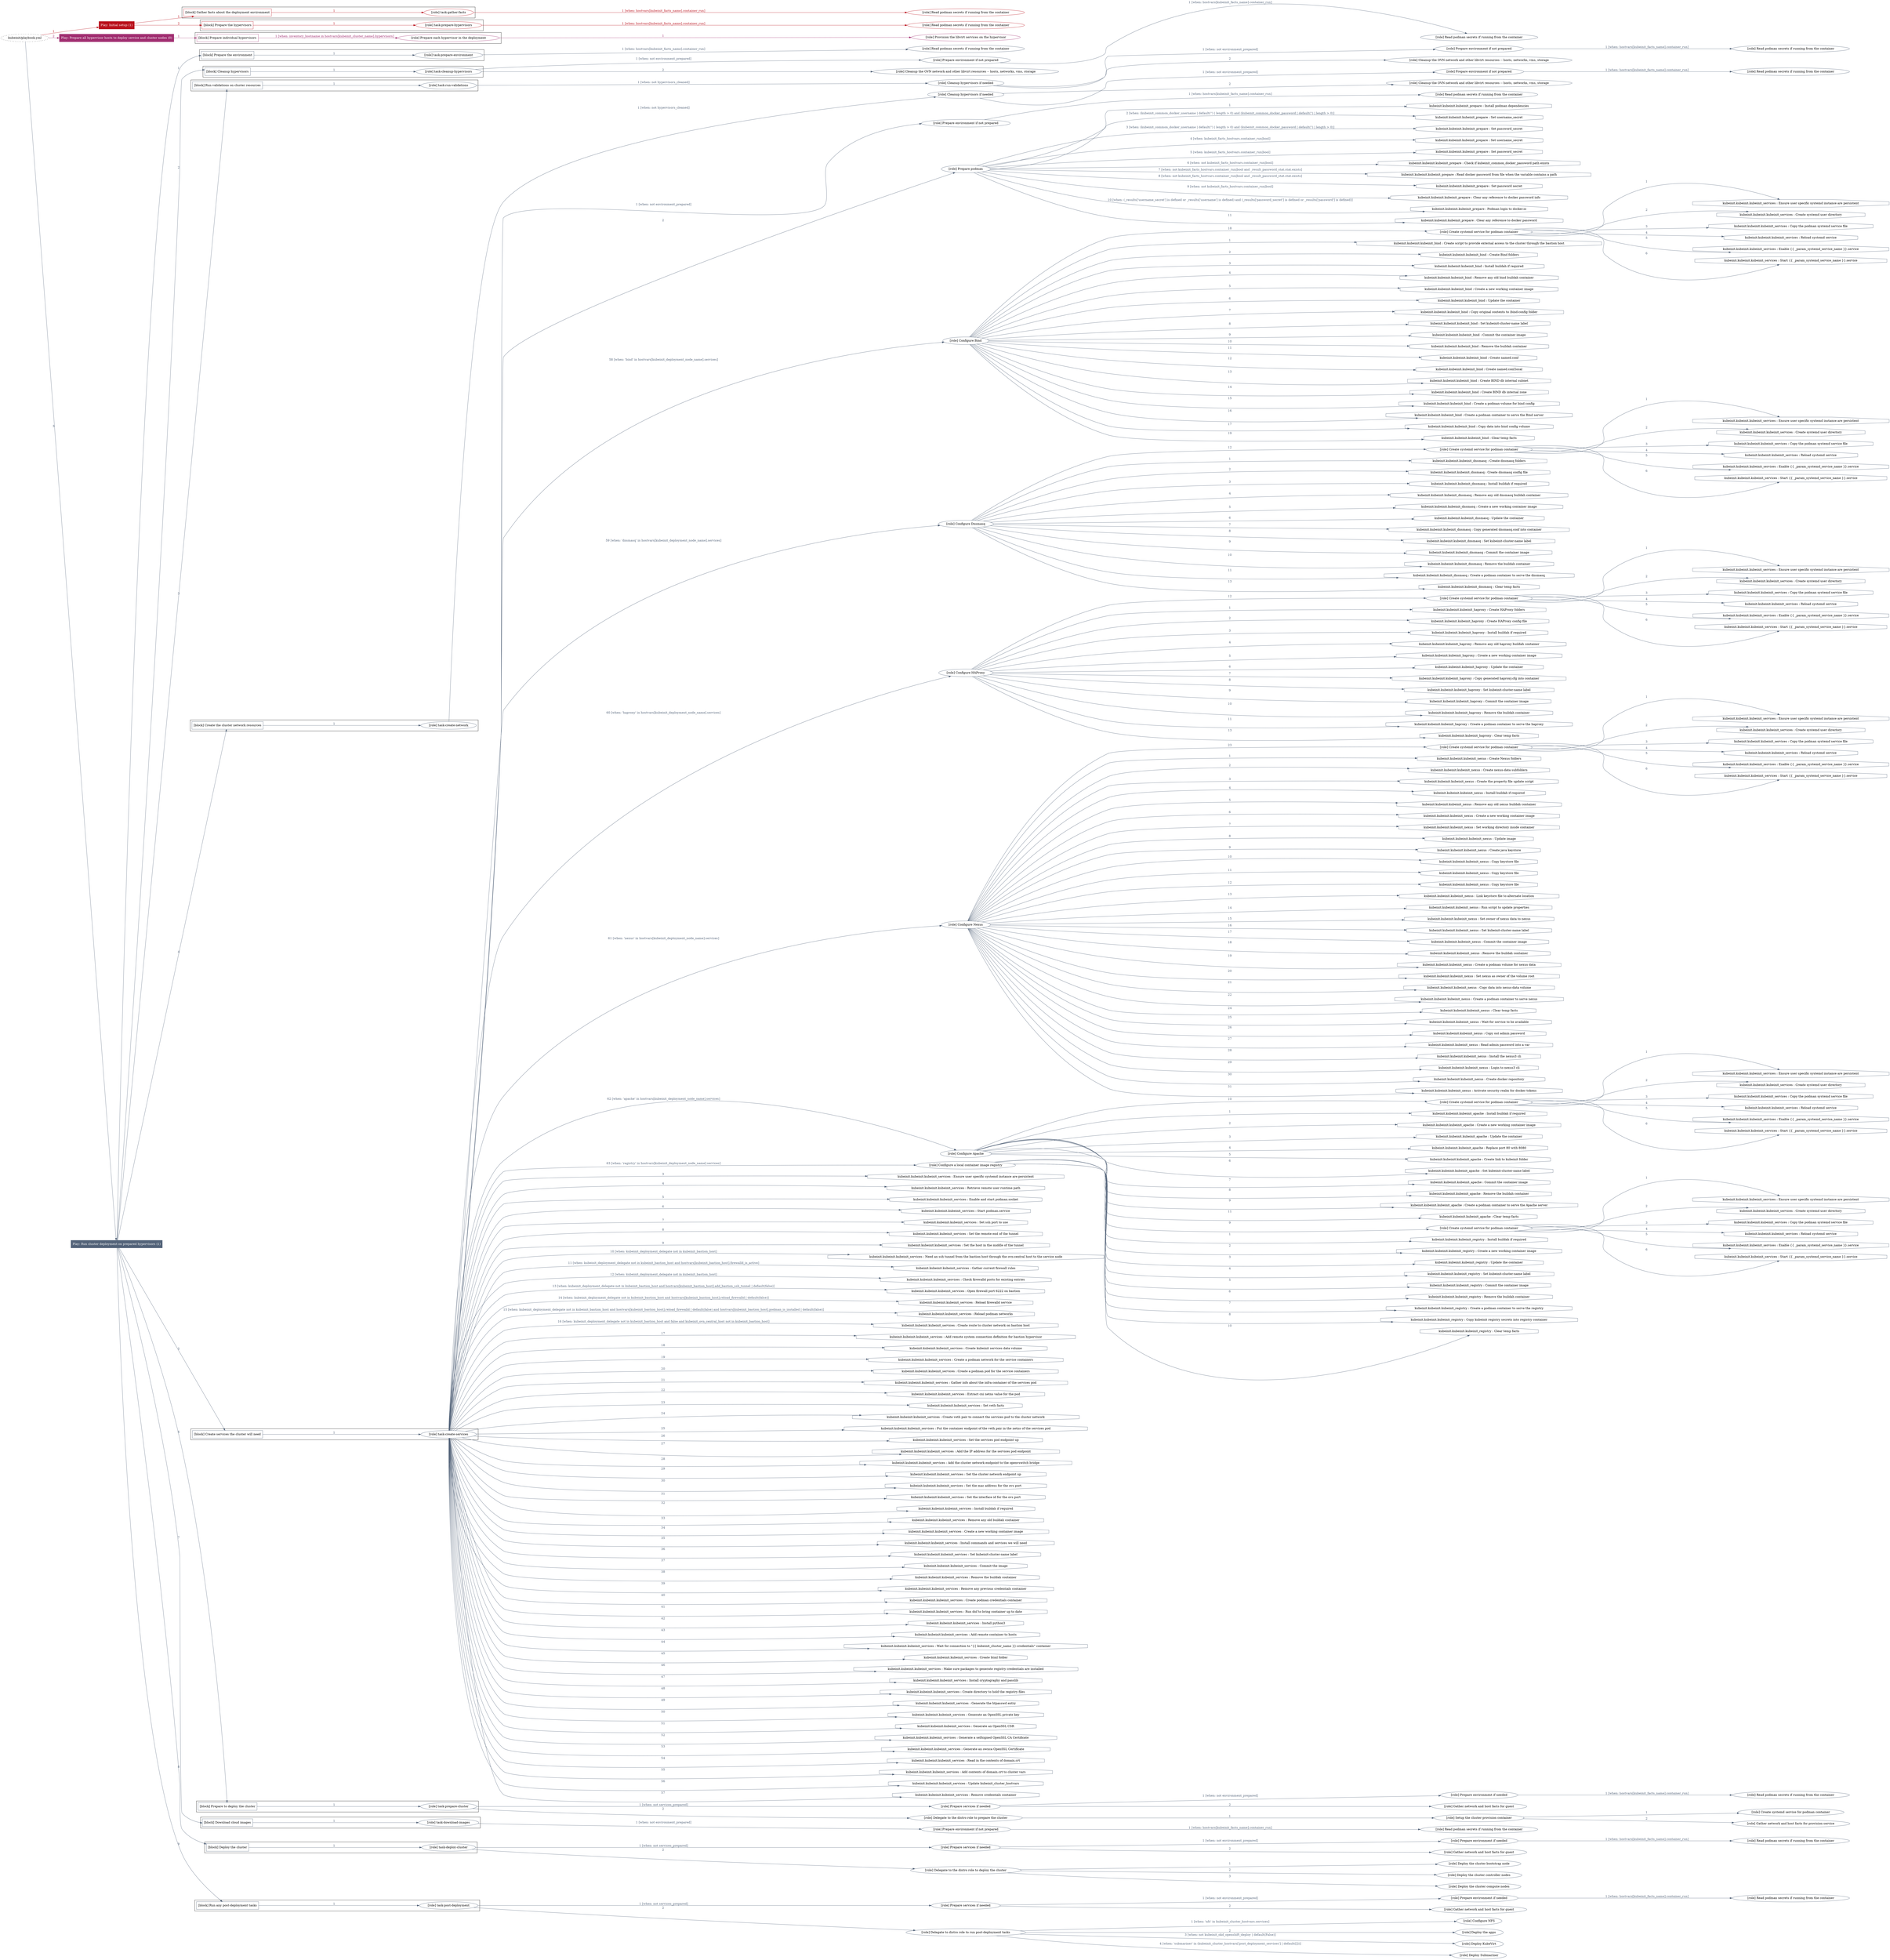 digraph {
	graph [concentrate=true ordering=in rankdir=LR ratio=fill]
	edge [esep=5 sep=10]
	"kubeinit/playbook.yml" [id=root_node style=dotted]
	play_00d5fc53 [label="Play: Initial setup (1)" color="#ba121d" fontcolor="#ffffff" id=play_00d5fc53 shape=box style=filled tooltip=localhost]
	"kubeinit/playbook.yml" -> play_00d5fc53 [label="1 " color="#ba121d" fontcolor="#ba121d" id=edge_f6b1d300 labeltooltip="1 " tooltip="1 "]
	subgraph "Read podman secrets if running from the container" {
		role_9a8b2b3f [label="[role] Read podman secrets if running from the container" color="#ba121d" id=role_9a8b2b3f tooltip="Read podman secrets if running from the container"]
	}
	subgraph "task-gather-facts" {
		role_f0654160 [label="[role] task-gather-facts" color="#ba121d" id=role_f0654160 tooltip="task-gather-facts"]
		role_f0654160 -> role_9a8b2b3f [label="1 [when: hostvars[kubeinit_facts_name].container_run]" color="#ba121d" fontcolor="#ba121d" id=edge_8f8ce5ee labeltooltip="1 [when: hostvars[kubeinit_facts_name].container_run]" tooltip="1 [when: hostvars[kubeinit_facts_name].container_run]"]
	}
	subgraph "Read podman secrets if running from the container" {
		role_d0560ec6 [label="[role] Read podman secrets if running from the container" color="#ba121d" id=role_d0560ec6 tooltip="Read podman secrets if running from the container"]
	}
	subgraph "task-prepare-hypervisors" {
		role_1a29cd19 [label="[role] task-prepare-hypervisors" color="#ba121d" id=role_1a29cd19 tooltip="task-prepare-hypervisors"]
		role_1a29cd19 -> role_d0560ec6 [label="1 [when: hostvars[kubeinit_facts_name].container_run]" color="#ba121d" fontcolor="#ba121d" id=edge_8bf57c5d labeltooltip="1 [when: hostvars[kubeinit_facts_name].container_run]" tooltip="1 [when: hostvars[kubeinit_facts_name].container_run]"]
	}
	subgraph "Play: Initial setup (1)" {
		play_00d5fc53 -> block_20c1546e [label=1 color="#ba121d" fontcolor="#ba121d" id=edge_e437c539 labeltooltip=1 tooltip=1]
		subgraph cluster_block_20c1546e {
			block_20c1546e [label="[block] Gather facts about the deployment environment" color="#ba121d" id=block_20c1546e labeltooltip="Gather facts about the deployment environment" shape=box tooltip="Gather facts about the deployment environment"]
			block_20c1546e -> role_f0654160 [label="1 " color="#ba121d" fontcolor="#ba121d" id=edge_032bc889 labeltooltip="1 " tooltip="1 "]
		}
		play_00d5fc53 -> block_f3e89325 [label=2 color="#ba121d" fontcolor="#ba121d" id=edge_ed0697be labeltooltip=2 tooltip=2]
		subgraph cluster_block_f3e89325 {
			block_f3e89325 [label="[block] Prepare the hypervisors" color="#ba121d" id=block_f3e89325 labeltooltip="Prepare the hypervisors" shape=box tooltip="Prepare the hypervisors"]
			block_f3e89325 -> role_1a29cd19 [label="1 " color="#ba121d" fontcolor="#ba121d" id=edge_377833ed labeltooltip="1 " tooltip="1 "]
		}
	}
	play_2aec5c83 [label="Play: Prepare all hypervisor hosts to deploy service and cluster nodes (0)" color="#a02c6f" fontcolor="#ffffff" id=play_2aec5c83 shape=box style=filled tooltip="Play: Prepare all hypervisor hosts to deploy service and cluster nodes (0)"]
	"kubeinit/playbook.yml" -> play_2aec5c83 [label="2 " color="#a02c6f" fontcolor="#a02c6f" id=edge_d1c503e6 labeltooltip="2 " tooltip="2 "]
	subgraph "Provision the libvirt services on the hypervisor" {
		role_d7cc86b6 [label="[role] Provision the libvirt services on the hypervisor" color="#a02c6f" id=role_d7cc86b6 tooltip="Provision the libvirt services on the hypervisor"]
	}
	subgraph "Prepare each hypervisor in the deployment" {
		role_64b0e3f7 [label="[role] Prepare each hypervisor in the deployment" color="#a02c6f" id=role_64b0e3f7 tooltip="Prepare each hypervisor in the deployment"]
		role_64b0e3f7 -> role_d7cc86b6 [label="1 " color="#a02c6f" fontcolor="#a02c6f" id=edge_640a1673 labeltooltip="1 " tooltip="1 "]
	}
	subgraph "Play: Prepare all hypervisor hosts to deploy service and cluster nodes (0)" {
		play_2aec5c83 -> block_c916e87a [label=1 color="#a02c6f" fontcolor="#a02c6f" id=edge_9410f478 labeltooltip=1 tooltip=1]
		subgraph cluster_block_c916e87a {
			block_c916e87a [label="[block] Prepare individual hypervisors" color="#a02c6f" id=block_c916e87a labeltooltip="Prepare individual hypervisors" shape=box tooltip="Prepare individual hypervisors"]
			block_c916e87a -> role_64b0e3f7 [label="1 [when: inventory_hostname in hostvars[kubeinit_cluster_name].hypervisors]" color="#a02c6f" fontcolor="#a02c6f" id=edge_df1fda67 labeltooltip="1 [when: inventory_hostname in hostvars[kubeinit_cluster_name].hypervisors]" tooltip="1 [when: inventory_hostname in hostvars[kubeinit_cluster_name].hypervisors]"]
		}
	}
	play_4ec8534d [label="Play: Run cluster deployment on prepared hypervisors (1)" color="#536379" fontcolor="#ffffff" id=play_4ec8534d shape=box style=filled tooltip=localhost]
	"kubeinit/playbook.yml" -> play_4ec8534d [label="3 " color="#536379" fontcolor="#536379" id=edge_38a15678 labeltooltip="3 " tooltip="3 "]
	subgraph "Read podman secrets if running from the container" {
		role_9d214dcb [label="[role] Read podman secrets if running from the container" color="#536379" id=role_9d214dcb tooltip="Read podman secrets if running from the container"]
	}
	subgraph "task-prepare-environment" {
		role_011159cb [label="[role] task-prepare-environment" color="#536379" id=role_011159cb tooltip="task-prepare-environment"]
		role_011159cb -> role_9d214dcb [label="1 [when: hostvars[kubeinit_facts_name].container_run]" color="#536379" fontcolor="#536379" id=edge_b5fcc195 labeltooltip="1 [when: hostvars[kubeinit_facts_name].container_run]" tooltip="1 [when: hostvars[kubeinit_facts_name].container_run]"]
	}
	subgraph "Read podman secrets if running from the container" {
		role_cccbdd1d [label="[role] Read podman secrets if running from the container" color="#536379" id=role_cccbdd1d tooltip="Read podman secrets if running from the container"]
	}
	subgraph "Prepare environment if not prepared" {
		role_57bd1981 [label="[role] Prepare environment if not prepared" color="#536379" id=role_57bd1981 tooltip="Prepare environment if not prepared"]
		role_57bd1981 -> role_cccbdd1d [label="1 [when: hostvars[kubeinit_facts_name].container_run]" color="#536379" fontcolor="#536379" id=edge_606a0841 labeltooltip="1 [when: hostvars[kubeinit_facts_name].container_run]" tooltip="1 [when: hostvars[kubeinit_facts_name].container_run]"]
	}
	subgraph "Cleanup the OVN network and other libvirt resources -- hosts, networks, vms, storage" {
		role_38f96547 [label="[role] Cleanup the OVN network and other libvirt resources -- hosts, networks, vms, storage" color="#536379" id=role_38f96547 tooltip="Cleanup the OVN network and other libvirt resources -- hosts, networks, vms, storage"]
	}
	subgraph "task-cleanup-hypervisors" {
		role_641db2e3 [label="[role] task-cleanup-hypervisors" color="#536379" id=role_641db2e3 tooltip="task-cleanup-hypervisors"]
		role_641db2e3 -> role_57bd1981 [label="1 [when: not environment_prepared]" color="#536379" fontcolor="#536379" id=edge_8fb0873f labeltooltip="1 [when: not environment_prepared]" tooltip="1 [when: not environment_prepared]"]
		role_641db2e3 -> role_38f96547 [label="2 " color="#536379" fontcolor="#536379" id=edge_31dc6e42 labeltooltip="2 " tooltip="2 "]
	}
	subgraph "Read podman secrets if running from the container" {
		role_fdaee117 [label="[role] Read podman secrets if running from the container" color="#536379" id=role_fdaee117 tooltip="Read podman secrets if running from the container"]
	}
	subgraph "Prepare environment if not prepared" {
		role_15bb3dbc [label="[role] Prepare environment if not prepared" color="#536379" id=role_15bb3dbc tooltip="Prepare environment if not prepared"]
		role_15bb3dbc -> role_fdaee117 [label="1 [when: hostvars[kubeinit_facts_name].container_run]" color="#536379" fontcolor="#536379" id=edge_fdf984df labeltooltip="1 [when: hostvars[kubeinit_facts_name].container_run]" tooltip="1 [when: hostvars[kubeinit_facts_name].container_run]"]
	}
	subgraph "Cleanup the OVN network and other libvirt resources -- hosts, networks, vms, storage" {
		role_8882ab8c [label="[role] Cleanup the OVN network and other libvirt resources -- hosts, networks, vms, storage" color="#536379" id=role_8882ab8c tooltip="Cleanup the OVN network and other libvirt resources -- hosts, networks, vms, storage"]
	}
	subgraph "Cleanup hypervisors if needed" {
		role_3912e21e [label="[role] Cleanup hypervisors if needed" color="#536379" id=role_3912e21e tooltip="Cleanup hypervisors if needed"]
		role_3912e21e -> role_15bb3dbc [label="1 [when: not environment_prepared]" color="#536379" fontcolor="#536379" id=edge_a5783f24 labeltooltip="1 [when: not environment_prepared]" tooltip="1 [when: not environment_prepared]"]
		role_3912e21e -> role_8882ab8c [label="2 " color="#536379" fontcolor="#536379" id=edge_63523127 labeltooltip="2 " tooltip="2 "]
	}
	subgraph "task-run-validations" {
		role_8cd1978f [label="[role] task-run-validations" color="#536379" id=role_8cd1978f tooltip="task-run-validations"]
		role_8cd1978f -> role_3912e21e [label="1 [when: not hypervisors_cleaned]" color="#536379" fontcolor="#536379" id=edge_3bc3fa63 labeltooltip="1 [when: not hypervisors_cleaned]" tooltip="1 [when: not hypervisors_cleaned]"]
	}
	subgraph "Read podman secrets if running from the container" {
		role_01e25016 [label="[role] Read podman secrets if running from the container" color="#536379" id=role_01e25016 tooltip="Read podman secrets if running from the container"]
	}
	subgraph "Prepare environment if not prepared" {
		role_f005da5e [label="[role] Prepare environment if not prepared" color="#536379" id=role_f005da5e tooltip="Prepare environment if not prepared"]
		role_f005da5e -> role_01e25016 [label="1 [when: hostvars[kubeinit_facts_name].container_run]" color="#536379" fontcolor="#536379" id=edge_b2a9d5af labeltooltip="1 [when: hostvars[kubeinit_facts_name].container_run]" tooltip="1 [when: hostvars[kubeinit_facts_name].container_run]"]
	}
	subgraph "Cleanup the OVN network and other libvirt resources -- hosts, networks, vms, storage" {
		role_5c05b598 [label="[role] Cleanup the OVN network and other libvirt resources -- hosts, networks, vms, storage" color="#536379" id=role_5c05b598 tooltip="Cleanup the OVN network and other libvirt resources -- hosts, networks, vms, storage"]
	}
	subgraph "Cleanup hypervisors if needed" {
		role_89e82c8c [label="[role] Cleanup hypervisors if needed" color="#536379" id=role_89e82c8c tooltip="Cleanup hypervisors if needed"]
		role_89e82c8c -> role_f005da5e [label="1 [when: not environment_prepared]" color="#536379" fontcolor="#536379" id=edge_711a244b labeltooltip="1 [when: not environment_prepared]" tooltip="1 [when: not environment_prepared]"]
		role_89e82c8c -> role_5c05b598 [label="2 " color="#536379" fontcolor="#536379" id=edge_1db50667 labeltooltip="2 " tooltip="2 "]
	}
	subgraph "task-create-network" {
		role_683d25d6 [label="[role] task-create-network" color="#536379" id=role_683d25d6 tooltip="task-create-network"]
		role_683d25d6 -> role_89e82c8c [label="1 [when: not hypervisors_cleaned]" color="#536379" fontcolor="#536379" id=edge_b1414fde labeltooltip="1 [when: not hypervisors_cleaned]" tooltip="1 [when: not hypervisors_cleaned]"]
	}
	subgraph "Read podman secrets if running from the container" {
		role_58b42887 [label="[role] Read podman secrets if running from the container" color="#536379" id=role_58b42887 tooltip="Read podman secrets if running from the container"]
	}
	subgraph "Prepare environment if not prepared" {
		role_4fa074b6 [label="[role] Prepare environment if not prepared" color="#536379" id=role_4fa074b6 tooltip="Prepare environment if not prepared"]
		role_4fa074b6 -> role_58b42887 [label="1 [when: hostvars[kubeinit_facts_name].container_run]" color="#536379" fontcolor="#536379" id=edge_28cea2de labeltooltip="1 [when: hostvars[kubeinit_facts_name].container_run]" tooltip="1 [when: hostvars[kubeinit_facts_name].container_run]"]
	}
	subgraph "Prepare podman" {
		role_357bd2fc [label="[role] Prepare podman" color="#536379" id=role_357bd2fc tooltip="Prepare podman"]
		task_c2595d41 [label="kubeinit.kubeinit.kubeinit_prepare : Install podman dependencies" color="#536379" id=task_c2595d41 shape=octagon tooltip="kubeinit.kubeinit.kubeinit_prepare : Install podman dependencies"]
		role_357bd2fc -> task_c2595d41 [label="1 " color="#536379" fontcolor="#536379" id=edge_dc6496db labeltooltip="1 " tooltip="1 "]
		task_a53e7180 [label="kubeinit.kubeinit.kubeinit_prepare : Set username_secret" color="#536379" id=task_a53e7180 shape=octagon tooltip="kubeinit.kubeinit.kubeinit_prepare : Set username_secret"]
		role_357bd2fc -> task_a53e7180 [label="2 [when: (kubeinit_common_docker_username | default('') | length > 0) and (kubeinit_common_docker_password | default('') | length > 0)]" color="#536379" fontcolor="#536379" id=edge_780baa3a labeltooltip="2 [when: (kubeinit_common_docker_username | default('') | length > 0) and (kubeinit_common_docker_password | default('') | length > 0)]" tooltip="2 [when: (kubeinit_common_docker_username | default('') | length > 0) and (kubeinit_common_docker_password | default('') | length > 0)]"]
		task_0676ac8e [label="kubeinit.kubeinit.kubeinit_prepare : Set password_secret" color="#536379" id=task_0676ac8e shape=octagon tooltip="kubeinit.kubeinit.kubeinit_prepare : Set password_secret"]
		role_357bd2fc -> task_0676ac8e [label="3 [when: (kubeinit_common_docker_username | default('') | length > 0) and (kubeinit_common_docker_password | default('') | length > 0)]" color="#536379" fontcolor="#536379" id=edge_38f10f1d labeltooltip="3 [when: (kubeinit_common_docker_username | default('') | length > 0) and (kubeinit_common_docker_password | default('') | length > 0)]" tooltip="3 [when: (kubeinit_common_docker_username | default('') | length > 0) and (kubeinit_common_docker_password | default('') | length > 0)]"]
		task_c93fde19 [label="kubeinit.kubeinit.kubeinit_prepare : Set username_secret" color="#536379" id=task_c93fde19 shape=octagon tooltip="kubeinit.kubeinit.kubeinit_prepare : Set username_secret"]
		role_357bd2fc -> task_c93fde19 [label="4 [when: kubeinit_facts_hostvars.container_run|bool]" color="#536379" fontcolor="#536379" id=edge_6625daa6 labeltooltip="4 [when: kubeinit_facts_hostvars.container_run|bool]" tooltip="4 [when: kubeinit_facts_hostvars.container_run|bool]"]
		task_008d7e84 [label="kubeinit.kubeinit.kubeinit_prepare : Set password_secret" color="#536379" id=task_008d7e84 shape=octagon tooltip="kubeinit.kubeinit.kubeinit_prepare : Set password_secret"]
		role_357bd2fc -> task_008d7e84 [label="5 [when: kubeinit_facts_hostvars.container_run|bool]" color="#536379" fontcolor="#536379" id=edge_6cb2b95e labeltooltip="5 [when: kubeinit_facts_hostvars.container_run|bool]" tooltip="5 [when: kubeinit_facts_hostvars.container_run|bool]"]
		task_b0914d59 [label="kubeinit.kubeinit.kubeinit_prepare : Check if kubeinit_common_docker_password path exists" color="#536379" id=task_b0914d59 shape=octagon tooltip="kubeinit.kubeinit.kubeinit_prepare : Check if kubeinit_common_docker_password path exists"]
		role_357bd2fc -> task_b0914d59 [label="6 [when: not kubeinit_facts_hostvars.container_run|bool]" color="#536379" fontcolor="#536379" id=edge_237bc268 labeltooltip="6 [when: not kubeinit_facts_hostvars.container_run|bool]" tooltip="6 [when: not kubeinit_facts_hostvars.container_run|bool]"]
		task_c10f4a2a [label="kubeinit.kubeinit.kubeinit_prepare : Read docker password from file when the variable contains a path" color="#536379" id=task_c10f4a2a shape=octagon tooltip="kubeinit.kubeinit.kubeinit_prepare : Read docker password from file when the variable contains a path"]
		role_357bd2fc -> task_c10f4a2a [label="7 [when: not kubeinit_facts_hostvars.container_run|bool and _result_password_stat.stat.exists]" color="#536379" fontcolor="#536379" id=edge_686ed59e labeltooltip="7 [when: not kubeinit_facts_hostvars.container_run|bool and _result_password_stat.stat.exists]" tooltip="7 [when: not kubeinit_facts_hostvars.container_run|bool and _result_password_stat.stat.exists]"]
		task_a37d040d [label="kubeinit.kubeinit.kubeinit_prepare : Set password secret" color="#536379" id=task_a37d040d shape=octagon tooltip="kubeinit.kubeinit.kubeinit_prepare : Set password secret"]
		role_357bd2fc -> task_a37d040d [label="8 [when: not kubeinit_facts_hostvars.container_run|bool and _result_password_stat.stat.exists]" color="#536379" fontcolor="#536379" id=edge_0dd62c36 labeltooltip="8 [when: not kubeinit_facts_hostvars.container_run|bool and _result_password_stat.stat.exists]" tooltip="8 [when: not kubeinit_facts_hostvars.container_run|bool and _result_password_stat.stat.exists]"]
		task_34d0ffd6 [label="kubeinit.kubeinit.kubeinit_prepare : Clear any reference to docker password info" color="#536379" id=task_34d0ffd6 shape=octagon tooltip="kubeinit.kubeinit.kubeinit_prepare : Clear any reference to docker password info"]
		role_357bd2fc -> task_34d0ffd6 [label="9 [when: not kubeinit_facts_hostvars.container_run|bool]" color="#536379" fontcolor="#536379" id=edge_42c3745d labeltooltip="9 [when: not kubeinit_facts_hostvars.container_run|bool]" tooltip="9 [when: not kubeinit_facts_hostvars.container_run|bool]"]
		task_52e5e8dd [label="kubeinit.kubeinit.kubeinit_prepare : Podman login to docker.io" color="#536379" id=task_52e5e8dd shape=octagon tooltip="kubeinit.kubeinit.kubeinit_prepare : Podman login to docker.io"]
		role_357bd2fc -> task_52e5e8dd [label="10 [when: (_results['username_secret'] is defined or _results['username'] is defined) and (_results['password_secret'] is defined or _results['password'] is defined)]" color="#536379" fontcolor="#536379" id=edge_a9305b1e labeltooltip="10 [when: (_results['username_secret'] is defined or _results['username'] is defined) and (_results['password_secret'] is defined or _results['password'] is defined)]" tooltip="10 [when: (_results['username_secret'] is defined or _results['username'] is defined) and (_results['password_secret'] is defined or _results['password'] is defined)]"]
		task_2d005dce [label="kubeinit.kubeinit.kubeinit_prepare : Clear any reference to docker password" color="#536379" id=task_2d005dce shape=octagon tooltip="kubeinit.kubeinit.kubeinit_prepare : Clear any reference to docker password"]
		role_357bd2fc -> task_2d005dce [label="11 " color="#536379" fontcolor="#536379" id=edge_9fcd398c labeltooltip="11 " tooltip="11 "]
	}
	subgraph "Create systemd service for podman container" {
		role_d7579ef6 [label="[role] Create systemd service for podman container" color="#536379" id=role_d7579ef6 tooltip="Create systemd service for podman container"]
		task_c0a5cfe8 [label="kubeinit.kubeinit.kubeinit_services : Ensure user specific systemd instance are persistent" color="#536379" id=task_c0a5cfe8 shape=octagon tooltip="kubeinit.kubeinit.kubeinit_services : Ensure user specific systemd instance are persistent"]
		role_d7579ef6 -> task_c0a5cfe8 [label="1 " color="#536379" fontcolor="#536379" id=edge_37314291 labeltooltip="1 " tooltip="1 "]
		task_f9c6d3c5 [label="kubeinit.kubeinit.kubeinit_services : Create systemd user directory" color="#536379" id=task_f9c6d3c5 shape=octagon tooltip="kubeinit.kubeinit.kubeinit_services : Create systemd user directory"]
		role_d7579ef6 -> task_f9c6d3c5 [label="2 " color="#536379" fontcolor="#536379" id=edge_ee8f0bba labeltooltip="2 " tooltip="2 "]
		task_3149d327 [label="kubeinit.kubeinit.kubeinit_services : Copy the podman systemd service file" color="#536379" id=task_3149d327 shape=octagon tooltip="kubeinit.kubeinit.kubeinit_services : Copy the podman systemd service file"]
		role_d7579ef6 -> task_3149d327 [label="3 " color="#536379" fontcolor="#536379" id=edge_ada30dbe labeltooltip="3 " tooltip="3 "]
		task_b7700fd5 [label="kubeinit.kubeinit.kubeinit_services : Reload systemd service" color="#536379" id=task_b7700fd5 shape=octagon tooltip="kubeinit.kubeinit.kubeinit_services : Reload systemd service"]
		role_d7579ef6 -> task_b7700fd5 [label="4 " color="#536379" fontcolor="#536379" id=edge_99690ef7 labeltooltip="4 " tooltip="4 "]
		task_b3d03156 [label="kubeinit.kubeinit.kubeinit_services : Enable {{ _param_systemd_service_name }}.service" color="#536379" id=task_b3d03156 shape=octagon tooltip="kubeinit.kubeinit.kubeinit_services : Enable {{ _param_systemd_service_name }}.service"]
		role_d7579ef6 -> task_b3d03156 [label="5 " color="#536379" fontcolor="#536379" id=edge_edbf50c7 labeltooltip="5 " tooltip="5 "]
		task_f2fd621e [label="kubeinit.kubeinit.kubeinit_services : Start {{ _param_systemd_service_name }}.service" color="#536379" id=task_f2fd621e shape=octagon tooltip="kubeinit.kubeinit.kubeinit_services : Start {{ _param_systemd_service_name }}.service"]
		role_d7579ef6 -> task_f2fd621e [label="6 " color="#536379" fontcolor="#536379" id=edge_1959c03c labeltooltip="6 " tooltip="6 "]
	}
	subgraph "Configure Bind" {
		role_d3f77a5c [label="[role] Configure Bind" color="#536379" id=role_d3f77a5c tooltip="Configure Bind"]
		task_9aca0d6a [label="kubeinit.kubeinit.kubeinit_bind : Create script to provide external access to the cluster through the bastion host" color="#536379" id=task_9aca0d6a shape=octagon tooltip="kubeinit.kubeinit.kubeinit_bind : Create script to provide external access to the cluster through the bastion host"]
		role_d3f77a5c -> task_9aca0d6a [label="1 " color="#536379" fontcolor="#536379" id=edge_d9a27292 labeltooltip="1 " tooltip="1 "]
		task_6ce117d0 [label="kubeinit.kubeinit.kubeinit_bind : Create Bind folders" color="#536379" id=task_6ce117d0 shape=octagon tooltip="kubeinit.kubeinit.kubeinit_bind : Create Bind folders"]
		role_d3f77a5c -> task_6ce117d0 [label="2 " color="#536379" fontcolor="#536379" id=edge_ad993827 labeltooltip="2 " tooltip="2 "]
		task_a54ecd0c [label="kubeinit.kubeinit.kubeinit_bind : Install buildah if required" color="#536379" id=task_a54ecd0c shape=octagon tooltip="kubeinit.kubeinit.kubeinit_bind : Install buildah if required"]
		role_d3f77a5c -> task_a54ecd0c [label="3 " color="#536379" fontcolor="#536379" id=edge_4afca6b7 labeltooltip="3 " tooltip="3 "]
		task_026b85e5 [label="kubeinit.kubeinit.kubeinit_bind : Remove any old bind buildah container" color="#536379" id=task_026b85e5 shape=octagon tooltip="kubeinit.kubeinit.kubeinit_bind : Remove any old bind buildah container"]
		role_d3f77a5c -> task_026b85e5 [label="4 " color="#536379" fontcolor="#536379" id=edge_bd42cf02 labeltooltip="4 " tooltip="4 "]
		task_05001516 [label="kubeinit.kubeinit.kubeinit_bind : Create a new working container image" color="#536379" id=task_05001516 shape=octagon tooltip="kubeinit.kubeinit.kubeinit_bind : Create a new working container image"]
		role_d3f77a5c -> task_05001516 [label="5 " color="#536379" fontcolor="#536379" id=edge_c92d59a2 labeltooltip="5 " tooltip="5 "]
		task_76b98ef9 [label="kubeinit.kubeinit.kubeinit_bind : Update the container" color="#536379" id=task_76b98ef9 shape=octagon tooltip="kubeinit.kubeinit.kubeinit_bind : Update the container"]
		role_d3f77a5c -> task_76b98ef9 [label="6 " color="#536379" fontcolor="#536379" id=edge_e8967725 labeltooltip="6 " tooltip="6 "]
		task_b7b4c587 [label="kubeinit.kubeinit.kubeinit_bind : Copy original contents to /bind-config folder" color="#536379" id=task_b7b4c587 shape=octagon tooltip="kubeinit.kubeinit.kubeinit_bind : Copy original contents to /bind-config folder"]
		role_d3f77a5c -> task_b7b4c587 [label="7 " color="#536379" fontcolor="#536379" id=edge_e4695d04 labeltooltip="7 " tooltip="7 "]
		task_c9dfd916 [label="kubeinit.kubeinit.kubeinit_bind : Set kubeinit-cluster-name label" color="#536379" id=task_c9dfd916 shape=octagon tooltip="kubeinit.kubeinit.kubeinit_bind : Set kubeinit-cluster-name label"]
		role_d3f77a5c -> task_c9dfd916 [label="8 " color="#536379" fontcolor="#536379" id=edge_9bb79608 labeltooltip="8 " tooltip="8 "]
		task_7d9fff2b [label="kubeinit.kubeinit.kubeinit_bind : Commit the container image" color="#536379" id=task_7d9fff2b shape=octagon tooltip="kubeinit.kubeinit.kubeinit_bind : Commit the container image"]
		role_d3f77a5c -> task_7d9fff2b [label="9 " color="#536379" fontcolor="#536379" id=edge_e7cec81c labeltooltip="9 " tooltip="9 "]
		task_8cb4834a [label="kubeinit.kubeinit.kubeinit_bind : Remove the buildah container" color="#536379" id=task_8cb4834a shape=octagon tooltip="kubeinit.kubeinit.kubeinit_bind : Remove the buildah container"]
		role_d3f77a5c -> task_8cb4834a [label="10 " color="#536379" fontcolor="#536379" id=edge_f5cc3ed2 labeltooltip="10 " tooltip="10 "]
		task_b60c30f8 [label="kubeinit.kubeinit.kubeinit_bind : Create named.conf" color="#536379" id=task_b60c30f8 shape=octagon tooltip="kubeinit.kubeinit.kubeinit_bind : Create named.conf"]
		role_d3f77a5c -> task_b60c30f8 [label="11 " color="#536379" fontcolor="#536379" id=edge_90f35ae5 labeltooltip="11 " tooltip="11 "]
		task_d5c656a1 [label="kubeinit.kubeinit.kubeinit_bind : Create named.conf.local" color="#536379" id=task_d5c656a1 shape=octagon tooltip="kubeinit.kubeinit.kubeinit_bind : Create named.conf.local"]
		role_d3f77a5c -> task_d5c656a1 [label="12 " color="#536379" fontcolor="#536379" id=edge_932e9657 labeltooltip="12 " tooltip="12 "]
		task_cf888472 [label="kubeinit.kubeinit.kubeinit_bind : Create BIND db internal subnet" color="#536379" id=task_cf888472 shape=octagon tooltip="kubeinit.kubeinit.kubeinit_bind : Create BIND db internal subnet"]
		role_d3f77a5c -> task_cf888472 [label="13 " color="#536379" fontcolor="#536379" id=edge_43fa5a05 labeltooltip="13 " tooltip="13 "]
		task_c46d31d4 [label="kubeinit.kubeinit.kubeinit_bind : Create BIND db internal zone" color="#536379" id=task_c46d31d4 shape=octagon tooltip="kubeinit.kubeinit.kubeinit_bind : Create BIND db internal zone"]
		role_d3f77a5c -> task_c46d31d4 [label="14 " color="#536379" fontcolor="#536379" id=edge_afcf76b8 labeltooltip="14 " tooltip="14 "]
		task_9e56111f [label="kubeinit.kubeinit.kubeinit_bind : Create a podman volume for bind config" color="#536379" id=task_9e56111f shape=octagon tooltip="kubeinit.kubeinit.kubeinit_bind : Create a podman volume for bind config"]
		role_d3f77a5c -> task_9e56111f [label="15 " color="#536379" fontcolor="#536379" id=edge_e360d470 labeltooltip="15 " tooltip="15 "]
		task_d6dbde8d [label="kubeinit.kubeinit.kubeinit_bind : Create a podman container to serve the Bind server" color="#536379" id=task_d6dbde8d shape=octagon tooltip="kubeinit.kubeinit.kubeinit_bind : Create a podman container to serve the Bind server"]
		role_d3f77a5c -> task_d6dbde8d [label="16 " color="#536379" fontcolor="#536379" id=edge_dafc05ab labeltooltip="16 " tooltip="16 "]
		task_197b52e9 [label="kubeinit.kubeinit.kubeinit_bind : Copy data into bind config volume" color="#536379" id=task_197b52e9 shape=octagon tooltip="kubeinit.kubeinit.kubeinit_bind : Copy data into bind config volume"]
		role_d3f77a5c -> task_197b52e9 [label="17 " color="#536379" fontcolor="#536379" id=edge_536aaa8f labeltooltip="17 " tooltip="17 "]
		role_d3f77a5c -> role_d7579ef6 [label="18 " color="#536379" fontcolor="#536379" id=edge_62312d8c labeltooltip="18 " tooltip="18 "]
		task_e02a0bbc [label="kubeinit.kubeinit.kubeinit_bind : Clear temp facts" color="#536379" id=task_e02a0bbc shape=octagon tooltip="kubeinit.kubeinit.kubeinit_bind : Clear temp facts"]
		role_d3f77a5c -> task_e02a0bbc [label="19 " color="#536379" fontcolor="#536379" id=edge_82d7cebd labeltooltip="19 " tooltip="19 "]
	}
	subgraph "Create systemd service for podman container" {
		role_e200c489 [label="[role] Create systemd service for podman container" color="#536379" id=role_e200c489 tooltip="Create systemd service for podman container"]
		task_dce9fa05 [label="kubeinit.kubeinit.kubeinit_services : Ensure user specific systemd instance are persistent" color="#536379" id=task_dce9fa05 shape=octagon tooltip="kubeinit.kubeinit.kubeinit_services : Ensure user specific systemd instance are persistent"]
		role_e200c489 -> task_dce9fa05 [label="1 " color="#536379" fontcolor="#536379" id=edge_e8e395a7 labeltooltip="1 " tooltip="1 "]
		task_cac4c816 [label="kubeinit.kubeinit.kubeinit_services : Create systemd user directory" color="#536379" id=task_cac4c816 shape=octagon tooltip="kubeinit.kubeinit.kubeinit_services : Create systemd user directory"]
		role_e200c489 -> task_cac4c816 [label="2 " color="#536379" fontcolor="#536379" id=edge_fe8413b1 labeltooltip="2 " tooltip="2 "]
		task_4a14da08 [label="kubeinit.kubeinit.kubeinit_services : Copy the podman systemd service file" color="#536379" id=task_4a14da08 shape=octagon tooltip="kubeinit.kubeinit.kubeinit_services : Copy the podman systemd service file"]
		role_e200c489 -> task_4a14da08 [label="3 " color="#536379" fontcolor="#536379" id=edge_50caa560 labeltooltip="3 " tooltip="3 "]
		task_7fec457c [label="kubeinit.kubeinit.kubeinit_services : Reload systemd service" color="#536379" id=task_7fec457c shape=octagon tooltip="kubeinit.kubeinit.kubeinit_services : Reload systemd service"]
		role_e200c489 -> task_7fec457c [label="4 " color="#536379" fontcolor="#536379" id=edge_9418902d labeltooltip="4 " tooltip="4 "]
		task_ff1df223 [label="kubeinit.kubeinit.kubeinit_services : Enable {{ _param_systemd_service_name }}.service" color="#536379" id=task_ff1df223 shape=octagon tooltip="kubeinit.kubeinit.kubeinit_services : Enable {{ _param_systemd_service_name }}.service"]
		role_e200c489 -> task_ff1df223 [label="5 " color="#536379" fontcolor="#536379" id=edge_fb03b867 labeltooltip="5 " tooltip="5 "]
		task_27a9a406 [label="kubeinit.kubeinit.kubeinit_services : Start {{ _param_systemd_service_name }}.service" color="#536379" id=task_27a9a406 shape=octagon tooltip="kubeinit.kubeinit.kubeinit_services : Start {{ _param_systemd_service_name }}.service"]
		role_e200c489 -> task_27a9a406 [label="6 " color="#536379" fontcolor="#536379" id=edge_1d92728c labeltooltip="6 " tooltip="6 "]
	}
	subgraph "Configure Dnsmasq" {
		role_d8c7efdf [label="[role] Configure Dnsmasq" color="#536379" id=role_d8c7efdf tooltip="Configure Dnsmasq"]
		task_b6058393 [label="kubeinit.kubeinit.kubeinit_dnsmasq : Create dnsmasq folders" color="#536379" id=task_b6058393 shape=octagon tooltip="kubeinit.kubeinit.kubeinit_dnsmasq : Create dnsmasq folders"]
		role_d8c7efdf -> task_b6058393 [label="1 " color="#536379" fontcolor="#536379" id=edge_65250ad7 labeltooltip="1 " tooltip="1 "]
		task_e5c3db1e [label="kubeinit.kubeinit.kubeinit_dnsmasq : Create dnsmasq config file" color="#536379" id=task_e5c3db1e shape=octagon tooltip="kubeinit.kubeinit.kubeinit_dnsmasq : Create dnsmasq config file"]
		role_d8c7efdf -> task_e5c3db1e [label="2 " color="#536379" fontcolor="#536379" id=edge_3c7d3be0 labeltooltip="2 " tooltip="2 "]
		task_f0e1ca74 [label="kubeinit.kubeinit.kubeinit_dnsmasq : Install buildah if required" color="#536379" id=task_f0e1ca74 shape=octagon tooltip="kubeinit.kubeinit.kubeinit_dnsmasq : Install buildah if required"]
		role_d8c7efdf -> task_f0e1ca74 [label="3 " color="#536379" fontcolor="#536379" id=edge_72f1d598 labeltooltip="3 " tooltip="3 "]
		task_2208cc2f [label="kubeinit.kubeinit.kubeinit_dnsmasq : Remove any old dnsmasq buildah container" color="#536379" id=task_2208cc2f shape=octagon tooltip="kubeinit.kubeinit.kubeinit_dnsmasq : Remove any old dnsmasq buildah container"]
		role_d8c7efdf -> task_2208cc2f [label="4 " color="#536379" fontcolor="#536379" id=edge_d19e7bc9 labeltooltip="4 " tooltip="4 "]
		task_34ad5078 [label="kubeinit.kubeinit.kubeinit_dnsmasq : Create a new working container image" color="#536379" id=task_34ad5078 shape=octagon tooltip="kubeinit.kubeinit.kubeinit_dnsmasq : Create a new working container image"]
		role_d8c7efdf -> task_34ad5078 [label="5 " color="#536379" fontcolor="#536379" id=edge_cbb6efb0 labeltooltip="5 " tooltip="5 "]
		task_3d6de744 [label="kubeinit.kubeinit.kubeinit_dnsmasq : Update the container" color="#536379" id=task_3d6de744 shape=octagon tooltip="kubeinit.kubeinit.kubeinit_dnsmasq : Update the container"]
		role_d8c7efdf -> task_3d6de744 [label="6 " color="#536379" fontcolor="#536379" id=edge_edda7575 labeltooltip="6 " tooltip="6 "]
		task_2bf5d037 [label="kubeinit.kubeinit.kubeinit_dnsmasq : Copy generated dnsmasq.conf into container" color="#536379" id=task_2bf5d037 shape=octagon tooltip="kubeinit.kubeinit.kubeinit_dnsmasq : Copy generated dnsmasq.conf into container"]
		role_d8c7efdf -> task_2bf5d037 [label="7 " color="#536379" fontcolor="#536379" id=edge_7e0677bc labeltooltip="7 " tooltip="7 "]
		task_f1a8c7cc [label="kubeinit.kubeinit.kubeinit_dnsmasq : Set kubeinit-cluster-name label" color="#536379" id=task_f1a8c7cc shape=octagon tooltip="kubeinit.kubeinit.kubeinit_dnsmasq : Set kubeinit-cluster-name label"]
		role_d8c7efdf -> task_f1a8c7cc [label="8 " color="#536379" fontcolor="#536379" id=edge_60254e2e labeltooltip="8 " tooltip="8 "]
		task_3335b65b [label="kubeinit.kubeinit.kubeinit_dnsmasq : Commit the container image" color="#536379" id=task_3335b65b shape=octagon tooltip="kubeinit.kubeinit.kubeinit_dnsmasq : Commit the container image"]
		role_d8c7efdf -> task_3335b65b [label="9 " color="#536379" fontcolor="#536379" id=edge_daf9689e labeltooltip="9 " tooltip="9 "]
		task_72a29d11 [label="kubeinit.kubeinit.kubeinit_dnsmasq : Remove the buildah container" color="#536379" id=task_72a29d11 shape=octagon tooltip="kubeinit.kubeinit.kubeinit_dnsmasq : Remove the buildah container"]
		role_d8c7efdf -> task_72a29d11 [label="10 " color="#536379" fontcolor="#536379" id=edge_3000b3f9 labeltooltip="10 " tooltip="10 "]
		task_3c61a214 [label="kubeinit.kubeinit.kubeinit_dnsmasq : Create a podman container to serve the dnsmasq" color="#536379" id=task_3c61a214 shape=octagon tooltip="kubeinit.kubeinit.kubeinit_dnsmasq : Create a podman container to serve the dnsmasq"]
		role_d8c7efdf -> task_3c61a214 [label="11 " color="#536379" fontcolor="#536379" id=edge_b8bc1245 labeltooltip="11 " tooltip="11 "]
		role_d8c7efdf -> role_e200c489 [label="12 " color="#536379" fontcolor="#536379" id=edge_b6dbce69 labeltooltip="12 " tooltip="12 "]
		task_1b93d7f4 [label="kubeinit.kubeinit.kubeinit_dnsmasq : Clear temp facts" color="#536379" id=task_1b93d7f4 shape=octagon tooltip="kubeinit.kubeinit.kubeinit_dnsmasq : Clear temp facts"]
		role_d8c7efdf -> task_1b93d7f4 [label="13 " color="#536379" fontcolor="#536379" id=edge_6088ca0c labeltooltip="13 " tooltip="13 "]
	}
	subgraph "Create systemd service for podman container" {
		role_03a0471c [label="[role] Create systemd service for podman container" color="#536379" id=role_03a0471c tooltip="Create systemd service for podman container"]
		task_3c46ac85 [label="kubeinit.kubeinit.kubeinit_services : Ensure user specific systemd instance are persistent" color="#536379" id=task_3c46ac85 shape=octagon tooltip="kubeinit.kubeinit.kubeinit_services : Ensure user specific systemd instance are persistent"]
		role_03a0471c -> task_3c46ac85 [label="1 " color="#536379" fontcolor="#536379" id=edge_21c7254c labeltooltip="1 " tooltip="1 "]
		task_01003e1d [label="kubeinit.kubeinit.kubeinit_services : Create systemd user directory" color="#536379" id=task_01003e1d shape=octagon tooltip="kubeinit.kubeinit.kubeinit_services : Create systemd user directory"]
		role_03a0471c -> task_01003e1d [label="2 " color="#536379" fontcolor="#536379" id=edge_a8568f82 labeltooltip="2 " tooltip="2 "]
		task_f95a5d2f [label="kubeinit.kubeinit.kubeinit_services : Copy the podman systemd service file" color="#536379" id=task_f95a5d2f shape=octagon tooltip="kubeinit.kubeinit.kubeinit_services : Copy the podman systemd service file"]
		role_03a0471c -> task_f95a5d2f [label="3 " color="#536379" fontcolor="#536379" id=edge_a26f5256 labeltooltip="3 " tooltip="3 "]
		task_f64fadd0 [label="kubeinit.kubeinit.kubeinit_services : Reload systemd service" color="#536379" id=task_f64fadd0 shape=octagon tooltip="kubeinit.kubeinit.kubeinit_services : Reload systemd service"]
		role_03a0471c -> task_f64fadd0 [label="4 " color="#536379" fontcolor="#536379" id=edge_99eacbcc labeltooltip="4 " tooltip="4 "]
		task_fe738525 [label="kubeinit.kubeinit.kubeinit_services : Enable {{ _param_systemd_service_name }}.service" color="#536379" id=task_fe738525 shape=octagon tooltip="kubeinit.kubeinit.kubeinit_services : Enable {{ _param_systemd_service_name }}.service"]
		role_03a0471c -> task_fe738525 [label="5 " color="#536379" fontcolor="#536379" id=edge_ef10ae05 labeltooltip="5 " tooltip="5 "]
		task_7350c659 [label="kubeinit.kubeinit.kubeinit_services : Start {{ _param_systemd_service_name }}.service" color="#536379" id=task_7350c659 shape=octagon tooltip="kubeinit.kubeinit.kubeinit_services : Start {{ _param_systemd_service_name }}.service"]
		role_03a0471c -> task_7350c659 [label="6 " color="#536379" fontcolor="#536379" id=edge_d1bd2e8c labeltooltip="6 " tooltip="6 "]
	}
	subgraph "Configure HAProxy" {
		role_13e45e1e [label="[role] Configure HAProxy" color="#536379" id=role_13e45e1e tooltip="Configure HAProxy"]
		task_39a01c13 [label="kubeinit.kubeinit.kubeinit_haproxy : Create HAProxy folders" color="#536379" id=task_39a01c13 shape=octagon tooltip="kubeinit.kubeinit.kubeinit_haproxy : Create HAProxy folders"]
		role_13e45e1e -> task_39a01c13 [label="1 " color="#536379" fontcolor="#536379" id=edge_c6aca2b0 labeltooltip="1 " tooltip="1 "]
		task_b1a5de61 [label="kubeinit.kubeinit.kubeinit_haproxy : Create HAProxy config file" color="#536379" id=task_b1a5de61 shape=octagon tooltip="kubeinit.kubeinit.kubeinit_haproxy : Create HAProxy config file"]
		role_13e45e1e -> task_b1a5de61 [label="2 " color="#536379" fontcolor="#536379" id=edge_d320814f labeltooltip="2 " tooltip="2 "]
		task_a83acba3 [label="kubeinit.kubeinit.kubeinit_haproxy : Install buildah if required" color="#536379" id=task_a83acba3 shape=octagon tooltip="kubeinit.kubeinit.kubeinit_haproxy : Install buildah if required"]
		role_13e45e1e -> task_a83acba3 [label="3 " color="#536379" fontcolor="#536379" id=edge_e916ffa6 labeltooltip="3 " tooltip="3 "]
		task_0c82f439 [label="kubeinit.kubeinit.kubeinit_haproxy : Remove any old haproxy buildah container" color="#536379" id=task_0c82f439 shape=octagon tooltip="kubeinit.kubeinit.kubeinit_haproxy : Remove any old haproxy buildah container"]
		role_13e45e1e -> task_0c82f439 [label="4 " color="#536379" fontcolor="#536379" id=edge_13e2a368 labeltooltip="4 " tooltip="4 "]
		task_525efc47 [label="kubeinit.kubeinit.kubeinit_haproxy : Create a new working container image" color="#536379" id=task_525efc47 shape=octagon tooltip="kubeinit.kubeinit.kubeinit_haproxy : Create a new working container image"]
		role_13e45e1e -> task_525efc47 [label="5 " color="#536379" fontcolor="#536379" id=edge_93775eb3 labeltooltip="5 " tooltip="5 "]
		task_a46aa9f8 [label="kubeinit.kubeinit.kubeinit_haproxy : Update the container" color="#536379" id=task_a46aa9f8 shape=octagon tooltip="kubeinit.kubeinit.kubeinit_haproxy : Update the container"]
		role_13e45e1e -> task_a46aa9f8 [label="6 " color="#536379" fontcolor="#536379" id=edge_b6959684 labeltooltip="6 " tooltip="6 "]
		task_d3dc4515 [label="kubeinit.kubeinit.kubeinit_haproxy : Copy generated haproxy.cfg into container" color="#536379" id=task_d3dc4515 shape=octagon tooltip="kubeinit.kubeinit.kubeinit_haproxy : Copy generated haproxy.cfg into container"]
		role_13e45e1e -> task_d3dc4515 [label="7 " color="#536379" fontcolor="#536379" id=edge_3e9ff8e4 labeltooltip="7 " tooltip="7 "]
		task_6259762b [label="kubeinit.kubeinit.kubeinit_haproxy : Set kubeinit-cluster-name label" color="#536379" id=task_6259762b shape=octagon tooltip="kubeinit.kubeinit.kubeinit_haproxy : Set kubeinit-cluster-name label"]
		role_13e45e1e -> task_6259762b [label="8 " color="#536379" fontcolor="#536379" id=edge_11fde0a3 labeltooltip="8 " tooltip="8 "]
		task_fc87965f [label="kubeinit.kubeinit.kubeinit_haproxy : Commit the container image" color="#536379" id=task_fc87965f shape=octagon tooltip="kubeinit.kubeinit.kubeinit_haproxy : Commit the container image"]
		role_13e45e1e -> task_fc87965f [label="9 " color="#536379" fontcolor="#536379" id=edge_15bfa29b labeltooltip="9 " tooltip="9 "]
		task_3186c0f4 [label="kubeinit.kubeinit.kubeinit_haproxy : Remove the buildah container" color="#536379" id=task_3186c0f4 shape=octagon tooltip="kubeinit.kubeinit.kubeinit_haproxy : Remove the buildah container"]
		role_13e45e1e -> task_3186c0f4 [label="10 " color="#536379" fontcolor="#536379" id=edge_c3c0655d labeltooltip="10 " tooltip="10 "]
		task_ddab170f [label="kubeinit.kubeinit.kubeinit_haproxy : Create a podman container to serve the haproxy" color="#536379" id=task_ddab170f shape=octagon tooltip="kubeinit.kubeinit.kubeinit_haproxy : Create a podman container to serve the haproxy"]
		role_13e45e1e -> task_ddab170f [label="11 " color="#536379" fontcolor="#536379" id=edge_7c491fb3 labeltooltip="11 " tooltip="11 "]
		role_13e45e1e -> role_03a0471c [label="12 " color="#536379" fontcolor="#536379" id=edge_192f01f6 labeltooltip="12 " tooltip="12 "]
		task_c2de8301 [label="kubeinit.kubeinit.kubeinit_haproxy : Clear temp facts" color="#536379" id=task_c2de8301 shape=octagon tooltip="kubeinit.kubeinit.kubeinit_haproxy : Clear temp facts"]
		role_13e45e1e -> task_c2de8301 [label="13 " color="#536379" fontcolor="#536379" id=edge_a2dec29b labeltooltip="13 " tooltip="13 "]
	}
	subgraph "Create systemd service for podman container" {
		role_014cc072 [label="[role] Create systemd service for podman container" color="#536379" id=role_014cc072 tooltip="Create systemd service for podman container"]
		task_57a23e50 [label="kubeinit.kubeinit.kubeinit_services : Ensure user specific systemd instance are persistent" color="#536379" id=task_57a23e50 shape=octagon tooltip="kubeinit.kubeinit.kubeinit_services : Ensure user specific systemd instance are persistent"]
		role_014cc072 -> task_57a23e50 [label="1 " color="#536379" fontcolor="#536379" id=edge_2d405d5d labeltooltip="1 " tooltip="1 "]
		task_60995a5f [label="kubeinit.kubeinit.kubeinit_services : Create systemd user directory" color="#536379" id=task_60995a5f shape=octagon tooltip="kubeinit.kubeinit.kubeinit_services : Create systemd user directory"]
		role_014cc072 -> task_60995a5f [label="2 " color="#536379" fontcolor="#536379" id=edge_e031429b labeltooltip="2 " tooltip="2 "]
		task_ffae4dfe [label="kubeinit.kubeinit.kubeinit_services : Copy the podman systemd service file" color="#536379" id=task_ffae4dfe shape=octagon tooltip="kubeinit.kubeinit.kubeinit_services : Copy the podman systemd service file"]
		role_014cc072 -> task_ffae4dfe [label="3 " color="#536379" fontcolor="#536379" id=edge_056ec805 labeltooltip="3 " tooltip="3 "]
		task_d8070dd0 [label="kubeinit.kubeinit.kubeinit_services : Reload systemd service" color="#536379" id=task_d8070dd0 shape=octagon tooltip="kubeinit.kubeinit.kubeinit_services : Reload systemd service"]
		role_014cc072 -> task_d8070dd0 [label="4 " color="#536379" fontcolor="#536379" id=edge_0b7dc8f1 labeltooltip="4 " tooltip="4 "]
		task_74ef096a [label="kubeinit.kubeinit.kubeinit_services : Enable {{ _param_systemd_service_name }}.service" color="#536379" id=task_74ef096a shape=octagon tooltip="kubeinit.kubeinit.kubeinit_services : Enable {{ _param_systemd_service_name }}.service"]
		role_014cc072 -> task_74ef096a [label="5 " color="#536379" fontcolor="#536379" id=edge_704194e2 labeltooltip="5 " tooltip="5 "]
		task_388680b2 [label="kubeinit.kubeinit.kubeinit_services : Start {{ _param_systemd_service_name }}.service" color="#536379" id=task_388680b2 shape=octagon tooltip="kubeinit.kubeinit.kubeinit_services : Start {{ _param_systemd_service_name }}.service"]
		role_014cc072 -> task_388680b2 [label="6 " color="#536379" fontcolor="#536379" id=edge_75c1d2e9 labeltooltip="6 " tooltip="6 "]
	}
	subgraph "Configure Nexus" {
		role_37aaac69 [label="[role] Configure Nexus" color="#536379" id=role_37aaac69 tooltip="Configure Nexus"]
		task_86f9e937 [label="kubeinit.kubeinit.kubeinit_nexus : Create Nexus folders" color="#536379" id=task_86f9e937 shape=octagon tooltip="kubeinit.kubeinit.kubeinit_nexus : Create Nexus folders"]
		role_37aaac69 -> task_86f9e937 [label="1 " color="#536379" fontcolor="#536379" id=edge_596d7c01 labeltooltip="1 " tooltip="1 "]
		task_5550505e [label="kubeinit.kubeinit.kubeinit_nexus : Create nexus-data subfolders" color="#536379" id=task_5550505e shape=octagon tooltip="kubeinit.kubeinit.kubeinit_nexus : Create nexus-data subfolders"]
		role_37aaac69 -> task_5550505e [label="2 " color="#536379" fontcolor="#536379" id=edge_1343ee88 labeltooltip="2 " tooltip="2 "]
		task_62ee6239 [label="kubeinit.kubeinit.kubeinit_nexus : Create the property file update script" color="#536379" id=task_62ee6239 shape=octagon tooltip="kubeinit.kubeinit.kubeinit_nexus : Create the property file update script"]
		role_37aaac69 -> task_62ee6239 [label="3 " color="#536379" fontcolor="#536379" id=edge_c2455d96 labeltooltip="3 " tooltip="3 "]
		task_5da14e56 [label="kubeinit.kubeinit.kubeinit_nexus : Install buildah if required" color="#536379" id=task_5da14e56 shape=octagon tooltip="kubeinit.kubeinit.kubeinit_nexus : Install buildah if required"]
		role_37aaac69 -> task_5da14e56 [label="4 " color="#536379" fontcolor="#536379" id=edge_5e1e06e8 labeltooltip="4 " tooltip="4 "]
		task_43a63705 [label="kubeinit.kubeinit.kubeinit_nexus : Remove any old nexus buildah container" color="#536379" id=task_43a63705 shape=octagon tooltip="kubeinit.kubeinit.kubeinit_nexus : Remove any old nexus buildah container"]
		role_37aaac69 -> task_43a63705 [label="5 " color="#536379" fontcolor="#536379" id=edge_0a6e3f3e labeltooltip="5 " tooltip="5 "]
		task_21a42844 [label="kubeinit.kubeinit.kubeinit_nexus : Create a new working container image" color="#536379" id=task_21a42844 shape=octagon tooltip="kubeinit.kubeinit.kubeinit_nexus : Create a new working container image"]
		role_37aaac69 -> task_21a42844 [label="6 " color="#536379" fontcolor="#536379" id=edge_6978b997 labeltooltip="6 " tooltip="6 "]
		task_2fe96b32 [label="kubeinit.kubeinit.kubeinit_nexus : Set working directory inside container" color="#536379" id=task_2fe96b32 shape=octagon tooltip="kubeinit.kubeinit.kubeinit_nexus : Set working directory inside container"]
		role_37aaac69 -> task_2fe96b32 [label="7 " color="#536379" fontcolor="#536379" id=edge_d71a9bb3 labeltooltip="7 " tooltip="7 "]
		task_bc709e1e [label="kubeinit.kubeinit.kubeinit_nexus : Update image" color="#536379" id=task_bc709e1e shape=octagon tooltip="kubeinit.kubeinit.kubeinit_nexus : Update image"]
		role_37aaac69 -> task_bc709e1e [label="8 " color="#536379" fontcolor="#536379" id=edge_072f3e37 labeltooltip="8 " tooltip="8 "]
		task_12b19736 [label="kubeinit.kubeinit.kubeinit_nexus : Create java keystore" color="#536379" id=task_12b19736 shape=octagon tooltip="kubeinit.kubeinit.kubeinit_nexus : Create java keystore"]
		role_37aaac69 -> task_12b19736 [label="9 " color="#536379" fontcolor="#536379" id=edge_393bf008 labeltooltip="9 " tooltip="9 "]
		task_944b4322 [label="kubeinit.kubeinit.kubeinit_nexus : Copy keystore file" color="#536379" id=task_944b4322 shape=octagon tooltip="kubeinit.kubeinit.kubeinit_nexus : Copy keystore file"]
		role_37aaac69 -> task_944b4322 [label="10 " color="#536379" fontcolor="#536379" id=edge_e1de4e44 labeltooltip="10 " tooltip="10 "]
		task_0b6a85e7 [label="kubeinit.kubeinit.kubeinit_nexus : Copy keystore file" color="#536379" id=task_0b6a85e7 shape=octagon tooltip="kubeinit.kubeinit.kubeinit_nexus : Copy keystore file"]
		role_37aaac69 -> task_0b6a85e7 [label="11 " color="#536379" fontcolor="#536379" id=edge_5a4838df labeltooltip="11 " tooltip="11 "]
		task_ba4162f4 [label="kubeinit.kubeinit.kubeinit_nexus : Copy keystore file" color="#536379" id=task_ba4162f4 shape=octagon tooltip="kubeinit.kubeinit.kubeinit_nexus : Copy keystore file"]
		role_37aaac69 -> task_ba4162f4 [label="12 " color="#536379" fontcolor="#536379" id=edge_736f41cf labeltooltip="12 " tooltip="12 "]
		task_99a4d444 [label="kubeinit.kubeinit.kubeinit_nexus : Link keystore file to alternate location" color="#536379" id=task_99a4d444 shape=octagon tooltip="kubeinit.kubeinit.kubeinit_nexus : Link keystore file to alternate location"]
		role_37aaac69 -> task_99a4d444 [label="13 " color="#536379" fontcolor="#536379" id=edge_77222d61 labeltooltip="13 " tooltip="13 "]
		task_9cda8b08 [label="kubeinit.kubeinit.kubeinit_nexus : Run script to update properties" color="#536379" id=task_9cda8b08 shape=octagon tooltip="kubeinit.kubeinit.kubeinit_nexus : Run script to update properties"]
		role_37aaac69 -> task_9cda8b08 [label="14 " color="#536379" fontcolor="#536379" id=edge_57722b61 labeltooltip="14 " tooltip="14 "]
		task_b284cca4 [label="kubeinit.kubeinit.kubeinit_nexus : Set owner of nexus data to nexus" color="#536379" id=task_b284cca4 shape=octagon tooltip="kubeinit.kubeinit.kubeinit_nexus : Set owner of nexus data to nexus"]
		role_37aaac69 -> task_b284cca4 [label="15 " color="#536379" fontcolor="#536379" id=edge_91951d5a labeltooltip="15 " tooltip="15 "]
		task_5573a7cd [label="kubeinit.kubeinit.kubeinit_nexus : Set kubeinit-cluster-name label" color="#536379" id=task_5573a7cd shape=octagon tooltip="kubeinit.kubeinit.kubeinit_nexus : Set kubeinit-cluster-name label"]
		role_37aaac69 -> task_5573a7cd [label="16 " color="#536379" fontcolor="#536379" id=edge_37d63887 labeltooltip="16 " tooltip="16 "]
		task_7b727f3f [label="kubeinit.kubeinit.kubeinit_nexus : Commit the container image" color="#536379" id=task_7b727f3f shape=octagon tooltip="kubeinit.kubeinit.kubeinit_nexus : Commit the container image"]
		role_37aaac69 -> task_7b727f3f [label="17 " color="#536379" fontcolor="#536379" id=edge_1dca33b4 labeltooltip="17 " tooltip="17 "]
		task_8feb5900 [label="kubeinit.kubeinit.kubeinit_nexus : Remove the buildah container" color="#536379" id=task_8feb5900 shape=octagon tooltip="kubeinit.kubeinit.kubeinit_nexus : Remove the buildah container"]
		role_37aaac69 -> task_8feb5900 [label="18 " color="#536379" fontcolor="#536379" id=edge_960dccf0 labeltooltip="18 " tooltip="18 "]
		task_333256c7 [label="kubeinit.kubeinit.kubeinit_nexus : Create a podman volume for nexus data" color="#536379" id=task_333256c7 shape=octagon tooltip="kubeinit.kubeinit.kubeinit_nexus : Create a podman volume for nexus data"]
		role_37aaac69 -> task_333256c7 [label="19 " color="#536379" fontcolor="#536379" id=edge_7bc888be labeltooltip="19 " tooltip="19 "]
		task_4169c717 [label="kubeinit.kubeinit.kubeinit_nexus : Set nexus as owner of the volume root" color="#536379" id=task_4169c717 shape=octagon tooltip="kubeinit.kubeinit.kubeinit_nexus : Set nexus as owner of the volume root"]
		role_37aaac69 -> task_4169c717 [label="20 " color="#536379" fontcolor="#536379" id=edge_6f8d053f labeltooltip="20 " tooltip="20 "]
		task_5588d670 [label="kubeinit.kubeinit.kubeinit_nexus : Copy data into nexus-data volume" color="#536379" id=task_5588d670 shape=octagon tooltip="kubeinit.kubeinit.kubeinit_nexus : Copy data into nexus-data volume"]
		role_37aaac69 -> task_5588d670 [label="21 " color="#536379" fontcolor="#536379" id=edge_fa09e957 labeltooltip="21 " tooltip="21 "]
		task_5218a0a8 [label="kubeinit.kubeinit.kubeinit_nexus : Create a podman container to serve nexus" color="#536379" id=task_5218a0a8 shape=octagon tooltip="kubeinit.kubeinit.kubeinit_nexus : Create a podman container to serve nexus"]
		role_37aaac69 -> task_5218a0a8 [label="22 " color="#536379" fontcolor="#536379" id=edge_de0fe8ce labeltooltip="22 " tooltip="22 "]
		role_37aaac69 -> role_014cc072 [label="23 " color="#536379" fontcolor="#536379" id=edge_00fa1797 labeltooltip="23 " tooltip="23 "]
		task_e8630037 [label="kubeinit.kubeinit.kubeinit_nexus : Clear temp facts" color="#536379" id=task_e8630037 shape=octagon tooltip="kubeinit.kubeinit.kubeinit_nexus : Clear temp facts"]
		role_37aaac69 -> task_e8630037 [label="24 " color="#536379" fontcolor="#536379" id=edge_58b35dba labeltooltip="24 " tooltip="24 "]
		task_c543e940 [label="kubeinit.kubeinit.kubeinit_nexus : Wait for service to be available" color="#536379" id=task_c543e940 shape=octagon tooltip="kubeinit.kubeinit.kubeinit_nexus : Wait for service to be available"]
		role_37aaac69 -> task_c543e940 [label="25 " color="#536379" fontcolor="#536379" id=edge_14842836 labeltooltip="25 " tooltip="25 "]
		task_e5a9b56d [label="kubeinit.kubeinit.kubeinit_nexus : Copy out admin password" color="#536379" id=task_e5a9b56d shape=octagon tooltip="kubeinit.kubeinit.kubeinit_nexus : Copy out admin password"]
		role_37aaac69 -> task_e5a9b56d [label="26 " color="#536379" fontcolor="#536379" id=edge_f38bf621 labeltooltip="26 " tooltip="26 "]
		task_9a7ce03c [label="kubeinit.kubeinit.kubeinit_nexus : Read admin password into a var" color="#536379" id=task_9a7ce03c shape=octagon tooltip="kubeinit.kubeinit.kubeinit_nexus : Read admin password into a var"]
		role_37aaac69 -> task_9a7ce03c [label="27 " color="#536379" fontcolor="#536379" id=edge_538660a5 labeltooltip="27 " tooltip="27 "]
		task_72c6ae51 [label="kubeinit.kubeinit.kubeinit_nexus : Install the nexus3 cli" color="#536379" id=task_72c6ae51 shape=octagon tooltip="kubeinit.kubeinit.kubeinit_nexus : Install the nexus3 cli"]
		role_37aaac69 -> task_72c6ae51 [label="28 " color="#536379" fontcolor="#536379" id=edge_d60ca10b labeltooltip="28 " tooltip="28 "]
		task_92e51940 [label="kubeinit.kubeinit.kubeinit_nexus : Login to nexus3 cli" color="#536379" id=task_92e51940 shape=octagon tooltip="kubeinit.kubeinit.kubeinit_nexus : Login to nexus3 cli"]
		role_37aaac69 -> task_92e51940 [label="29 " color="#536379" fontcolor="#536379" id=edge_dcd48aec labeltooltip="29 " tooltip="29 "]
		task_551404b9 [label="kubeinit.kubeinit.kubeinit_nexus : Create docker repository" color="#536379" id=task_551404b9 shape=octagon tooltip="kubeinit.kubeinit.kubeinit_nexus : Create docker repository"]
		role_37aaac69 -> task_551404b9 [label="30 " color="#536379" fontcolor="#536379" id=edge_e741bed8 labeltooltip="30 " tooltip="30 "]
		task_83fab4b6 [label="kubeinit.kubeinit.kubeinit_nexus : Activate security realm for docker tokens" color="#536379" id=task_83fab4b6 shape=octagon tooltip="kubeinit.kubeinit.kubeinit_nexus : Activate security realm for docker tokens"]
		role_37aaac69 -> task_83fab4b6 [label="31 " color="#536379" fontcolor="#536379" id=edge_bd68dace labeltooltip="31 " tooltip="31 "]
	}
	subgraph "Create systemd service for podman container" {
		role_3dd5d421 [label="[role] Create systemd service for podman container" color="#536379" id=role_3dd5d421 tooltip="Create systemd service for podman container"]
		task_32afe650 [label="kubeinit.kubeinit.kubeinit_services : Ensure user specific systemd instance are persistent" color="#536379" id=task_32afe650 shape=octagon tooltip="kubeinit.kubeinit.kubeinit_services : Ensure user specific systemd instance are persistent"]
		role_3dd5d421 -> task_32afe650 [label="1 " color="#536379" fontcolor="#536379" id=edge_43ccde08 labeltooltip="1 " tooltip="1 "]
		task_48f77516 [label="kubeinit.kubeinit.kubeinit_services : Create systemd user directory" color="#536379" id=task_48f77516 shape=octagon tooltip="kubeinit.kubeinit.kubeinit_services : Create systemd user directory"]
		role_3dd5d421 -> task_48f77516 [label="2 " color="#536379" fontcolor="#536379" id=edge_43cfcc71 labeltooltip="2 " tooltip="2 "]
		task_0c67ecf7 [label="kubeinit.kubeinit.kubeinit_services : Copy the podman systemd service file" color="#536379" id=task_0c67ecf7 shape=octagon tooltip="kubeinit.kubeinit.kubeinit_services : Copy the podman systemd service file"]
		role_3dd5d421 -> task_0c67ecf7 [label="3 " color="#536379" fontcolor="#536379" id=edge_e2624b23 labeltooltip="3 " tooltip="3 "]
		task_dcd2cdd1 [label="kubeinit.kubeinit.kubeinit_services : Reload systemd service" color="#536379" id=task_dcd2cdd1 shape=octagon tooltip="kubeinit.kubeinit.kubeinit_services : Reload systemd service"]
		role_3dd5d421 -> task_dcd2cdd1 [label="4 " color="#536379" fontcolor="#536379" id=edge_1cb4cc8e labeltooltip="4 " tooltip="4 "]
		task_b34353dd [label="kubeinit.kubeinit.kubeinit_services : Enable {{ _param_systemd_service_name }}.service" color="#536379" id=task_b34353dd shape=octagon tooltip="kubeinit.kubeinit.kubeinit_services : Enable {{ _param_systemd_service_name }}.service"]
		role_3dd5d421 -> task_b34353dd [label="5 " color="#536379" fontcolor="#536379" id=edge_f9202f32 labeltooltip="5 " tooltip="5 "]
		task_305b03a4 [label="kubeinit.kubeinit.kubeinit_services : Start {{ _param_systemd_service_name }}.service" color="#536379" id=task_305b03a4 shape=octagon tooltip="kubeinit.kubeinit.kubeinit_services : Start {{ _param_systemd_service_name }}.service"]
		role_3dd5d421 -> task_305b03a4 [label="6 " color="#536379" fontcolor="#536379" id=edge_0727b09a labeltooltip="6 " tooltip="6 "]
	}
	subgraph "Configure Apache" {
		role_7fef7ab6 [label="[role] Configure Apache" color="#536379" id=role_7fef7ab6 tooltip="Configure Apache"]
		task_8aed86a7 [label="kubeinit.kubeinit.kubeinit_apache : Install buildah if required" color="#536379" id=task_8aed86a7 shape=octagon tooltip="kubeinit.kubeinit.kubeinit_apache : Install buildah if required"]
		role_7fef7ab6 -> task_8aed86a7 [label="1 " color="#536379" fontcolor="#536379" id=edge_83da1a07 labeltooltip="1 " tooltip="1 "]
		task_ccd9d3b9 [label="kubeinit.kubeinit.kubeinit_apache : Create a new working container image" color="#536379" id=task_ccd9d3b9 shape=octagon tooltip="kubeinit.kubeinit.kubeinit_apache : Create a new working container image"]
		role_7fef7ab6 -> task_ccd9d3b9 [label="2 " color="#536379" fontcolor="#536379" id=edge_4ee61c07 labeltooltip="2 " tooltip="2 "]
		task_9600eb0d [label="kubeinit.kubeinit.kubeinit_apache : Update the container" color="#536379" id=task_9600eb0d shape=octagon tooltip="kubeinit.kubeinit.kubeinit_apache : Update the container"]
		role_7fef7ab6 -> task_9600eb0d [label="3 " color="#536379" fontcolor="#536379" id=edge_cdca9f59 labeltooltip="3 " tooltip="3 "]
		task_f96eb810 [label="kubeinit.kubeinit.kubeinit_apache : Replace port 80 with 8080" color="#536379" id=task_f96eb810 shape=octagon tooltip="kubeinit.kubeinit.kubeinit_apache : Replace port 80 with 8080"]
		role_7fef7ab6 -> task_f96eb810 [label="4 " color="#536379" fontcolor="#536379" id=edge_3f5dea14 labeltooltip="4 " tooltip="4 "]
		task_ffdb8ff8 [label="kubeinit.kubeinit.kubeinit_apache : Create link to kubeinit folder" color="#536379" id=task_ffdb8ff8 shape=octagon tooltip="kubeinit.kubeinit.kubeinit_apache : Create link to kubeinit folder"]
		role_7fef7ab6 -> task_ffdb8ff8 [label="5 " color="#536379" fontcolor="#536379" id=edge_84db9ae4 labeltooltip="5 " tooltip="5 "]
		task_d12b7467 [label="kubeinit.kubeinit.kubeinit_apache : Set kubeinit-cluster-name label" color="#536379" id=task_d12b7467 shape=octagon tooltip="kubeinit.kubeinit.kubeinit_apache : Set kubeinit-cluster-name label"]
		role_7fef7ab6 -> task_d12b7467 [label="6 " color="#536379" fontcolor="#536379" id=edge_09af3982 labeltooltip="6 " tooltip="6 "]
		task_d773f984 [label="kubeinit.kubeinit.kubeinit_apache : Commit the container image" color="#536379" id=task_d773f984 shape=octagon tooltip="kubeinit.kubeinit.kubeinit_apache : Commit the container image"]
		role_7fef7ab6 -> task_d773f984 [label="7 " color="#536379" fontcolor="#536379" id=edge_fb246b26 labeltooltip="7 " tooltip="7 "]
		task_1b51f08a [label="kubeinit.kubeinit.kubeinit_apache : Remove the buildah container" color="#536379" id=task_1b51f08a shape=octagon tooltip="kubeinit.kubeinit.kubeinit_apache : Remove the buildah container"]
		role_7fef7ab6 -> task_1b51f08a [label="8 " color="#536379" fontcolor="#536379" id=edge_9974d2ed labeltooltip="8 " tooltip="8 "]
		task_9ed1aafc [label="kubeinit.kubeinit.kubeinit_apache : Create a podman container to serve the Apache server" color="#536379" id=task_9ed1aafc shape=octagon tooltip="kubeinit.kubeinit.kubeinit_apache : Create a podman container to serve the Apache server"]
		role_7fef7ab6 -> task_9ed1aafc [label="9 " color="#536379" fontcolor="#536379" id=edge_2787d16f labeltooltip="9 " tooltip="9 "]
		role_7fef7ab6 -> role_3dd5d421 [label="10 " color="#536379" fontcolor="#536379" id=edge_21485eb1 labeltooltip="10 " tooltip="10 "]
		task_a254a8b5 [label="kubeinit.kubeinit.kubeinit_apache : Clear temp facts" color="#536379" id=task_a254a8b5 shape=octagon tooltip="kubeinit.kubeinit.kubeinit_apache : Clear temp facts"]
		role_7fef7ab6 -> task_a254a8b5 [label="11 " color="#536379" fontcolor="#536379" id=edge_153ea311 labeltooltip="11 " tooltip="11 "]
	}
	subgraph "Create systemd service for podman container" {
		role_ddeb6852 [label="[role] Create systemd service for podman container" color="#536379" id=role_ddeb6852 tooltip="Create systemd service for podman container"]
		task_820c7551 [label="kubeinit.kubeinit.kubeinit_services : Ensure user specific systemd instance are persistent" color="#536379" id=task_820c7551 shape=octagon tooltip="kubeinit.kubeinit.kubeinit_services : Ensure user specific systemd instance are persistent"]
		role_ddeb6852 -> task_820c7551 [label="1 " color="#536379" fontcolor="#536379" id=edge_70986557 labeltooltip="1 " tooltip="1 "]
		task_41b6c00d [label="kubeinit.kubeinit.kubeinit_services : Create systemd user directory" color="#536379" id=task_41b6c00d shape=octagon tooltip="kubeinit.kubeinit.kubeinit_services : Create systemd user directory"]
		role_ddeb6852 -> task_41b6c00d [label="2 " color="#536379" fontcolor="#536379" id=edge_320a192d labeltooltip="2 " tooltip="2 "]
		task_1e352903 [label="kubeinit.kubeinit.kubeinit_services : Copy the podman systemd service file" color="#536379" id=task_1e352903 shape=octagon tooltip="kubeinit.kubeinit.kubeinit_services : Copy the podman systemd service file"]
		role_ddeb6852 -> task_1e352903 [label="3 " color="#536379" fontcolor="#536379" id=edge_10bbd553 labeltooltip="3 " tooltip="3 "]
		task_a3b1d67a [label="kubeinit.kubeinit.kubeinit_services : Reload systemd service" color="#536379" id=task_a3b1d67a shape=octagon tooltip="kubeinit.kubeinit.kubeinit_services : Reload systemd service"]
		role_ddeb6852 -> task_a3b1d67a [label="4 " color="#536379" fontcolor="#536379" id=edge_50a5c273 labeltooltip="4 " tooltip="4 "]
		task_6b79885e [label="kubeinit.kubeinit.kubeinit_services : Enable {{ _param_systemd_service_name }}.service" color="#536379" id=task_6b79885e shape=octagon tooltip="kubeinit.kubeinit.kubeinit_services : Enable {{ _param_systemd_service_name }}.service"]
		role_ddeb6852 -> task_6b79885e [label="5 " color="#536379" fontcolor="#536379" id=edge_f897d835 labeltooltip="5 " tooltip="5 "]
		task_cd73be45 [label="kubeinit.kubeinit.kubeinit_services : Start {{ _param_systemd_service_name }}.service" color="#536379" id=task_cd73be45 shape=octagon tooltip="kubeinit.kubeinit.kubeinit_services : Start {{ _param_systemd_service_name }}.service"]
		role_ddeb6852 -> task_cd73be45 [label="6 " color="#536379" fontcolor="#536379" id=edge_6233e54e labeltooltip="6 " tooltip="6 "]
	}
	subgraph "Configure a local container image registry" {
		role_f205a849 [label="[role] Configure a local container image registry" color="#536379" id=role_f205a849 tooltip="Configure a local container image registry"]
		task_8247558b [label="kubeinit.kubeinit.kubeinit_registry : Install buildah if required" color="#536379" id=task_8247558b shape=octagon tooltip="kubeinit.kubeinit.kubeinit_registry : Install buildah if required"]
		role_f205a849 -> task_8247558b [label="1 " color="#536379" fontcolor="#536379" id=edge_bd7a0729 labeltooltip="1 " tooltip="1 "]
		task_150b1d36 [label="kubeinit.kubeinit.kubeinit_registry : Create a new working container image" color="#536379" id=task_150b1d36 shape=octagon tooltip="kubeinit.kubeinit.kubeinit_registry : Create a new working container image"]
		role_f205a849 -> task_150b1d36 [label="2 " color="#536379" fontcolor="#536379" id=edge_617f83aa labeltooltip="2 " tooltip="2 "]
		task_388b2159 [label="kubeinit.kubeinit.kubeinit_registry : Update the container" color="#536379" id=task_388b2159 shape=octagon tooltip="kubeinit.kubeinit.kubeinit_registry : Update the container"]
		role_f205a849 -> task_388b2159 [label="3 " color="#536379" fontcolor="#536379" id=edge_bd3ac473 labeltooltip="3 " tooltip="3 "]
		task_a4a5809f [label="kubeinit.kubeinit.kubeinit_registry : Set kubeinit-cluster-name label" color="#536379" id=task_a4a5809f shape=octagon tooltip="kubeinit.kubeinit.kubeinit_registry : Set kubeinit-cluster-name label"]
		role_f205a849 -> task_a4a5809f [label="4 " color="#536379" fontcolor="#536379" id=edge_f6af6b73 labeltooltip="4 " tooltip="4 "]
		task_6459a9f3 [label="kubeinit.kubeinit.kubeinit_registry : Commit the container image" color="#536379" id=task_6459a9f3 shape=octagon tooltip="kubeinit.kubeinit.kubeinit_registry : Commit the container image"]
		role_f205a849 -> task_6459a9f3 [label="5 " color="#536379" fontcolor="#536379" id=edge_15b5e3e4 labeltooltip="5 " tooltip="5 "]
		task_05abd496 [label="kubeinit.kubeinit.kubeinit_registry : Remove the buildah container" color="#536379" id=task_05abd496 shape=octagon tooltip="kubeinit.kubeinit.kubeinit_registry : Remove the buildah container"]
		role_f205a849 -> task_05abd496 [label="6 " color="#536379" fontcolor="#536379" id=edge_bf7fcf46 labeltooltip="6 " tooltip="6 "]
		task_26b690d3 [label="kubeinit.kubeinit.kubeinit_registry : Create a podman container to serve the registry" color="#536379" id=task_26b690d3 shape=octagon tooltip="kubeinit.kubeinit.kubeinit_registry : Create a podman container to serve the registry"]
		role_f205a849 -> task_26b690d3 [label="7 " color="#536379" fontcolor="#536379" id=edge_c5453ba9 labeltooltip="7 " tooltip="7 "]
		task_494fc3d3 [label="kubeinit.kubeinit.kubeinit_registry : Copy kubeinit registry secrets into registry container" color="#536379" id=task_494fc3d3 shape=octagon tooltip="kubeinit.kubeinit.kubeinit_registry : Copy kubeinit registry secrets into registry container"]
		role_f205a849 -> task_494fc3d3 [label="8 " color="#536379" fontcolor="#536379" id=edge_373a35ce labeltooltip="8 " tooltip="8 "]
		role_f205a849 -> role_ddeb6852 [label="9 " color="#536379" fontcolor="#536379" id=edge_680c53ae labeltooltip="9 " tooltip="9 "]
		task_ccd96cc8 [label="kubeinit.kubeinit.kubeinit_registry : Clear temp facts" color="#536379" id=task_ccd96cc8 shape=octagon tooltip="kubeinit.kubeinit.kubeinit_registry : Clear temp facts"]
		role_f205a849 -> task_ccd96cc8 [label="10 " color="#536379" fontcolor="#536379" id=edge_20450945 labeltooltip="10 " tooltip="10 "]
	}
	subgraph "task-create-services" {
		role_05986315 [label="[role] task-create-services" color="#536379" id=role_05986315 tooltip="task-create-services"]
		role_05986315 -> role_4fa074b6 [label="1 [when: not environment_prepared]" color="#536379" fontcolor="#536379" id=edge_a9ed9e38 labeltooltip="1 [when: not environment_prepared]" tooltip="1 [when: not environment_prepared]"]
		role_05986315 -> role_357bd2fc [label="2 " color="#536379" fontcolor="#536379" id=edge_e893e879 labeltooltip="2 " tooltip="2 "]
		task_a6c84f54 [label="kubeinit.kubeinit.kubeinit_services : Ensure user specific systemd instance are persistent" color="#536379" id=task_a6c84f54 shape=octagon tooltip="kubeinit.kubeinit.kubeinit_services : Ensure user specific systemd instance are persistent"]
		role_05986315 -> task_a6c84f54 [label="3 " color="#536379" fontcolor="#536379" id=edge_9f68c343 labeltooltip="3 " tooltip="3 "]
		task_dab6fcc4 [label="kubeinit.kubeinit.kubeinit_services : Retrieve remote user runtime path" color="#536379" id=task_dab6fcc4 shape=octagon tooltip="kubeinit.kubeinit.kubeinit_services : Retrieve remote user runtime path"]
		role_05986315 -> task_dab6fcc4 [label="4 " color="#536379" fontcolor="#536379" id=edge_d1b65efa labeltooltip="4 " tooltip="4 "]
		task_c73c5540 [label="kubeinit.kubeinit.kubeinit_services : Enable and start podman.socket" color="#536379" id=task_c73c5540 shape=octagon tooltip="kubeinit.kubeinit.kubeinit_services : Enable and start podman.socket"]
		role_05986315 -> task_c73c5540 [label="5 " color="#536379" fontcolor="#536379" id=edge_86f4b231 labeltooltip="5 " tooltip="5 "]
		task_4dd13012 [label="kubeinit.kubeinit.kubeinit_services : Start podman.service" color="#536379" id=task_4dd13012 shape=octagon tooltip="kubeinit.kubeinit.kubeinit_services : Start podman.service"]
		role_05986315 -> task_4dd13012 [label="6 " color="#536379" fontcolor="#536379" id=edge_04e2e1cb labeltooltip="6 " tooltip="6 "]
		task_9a0fdebc [label="kubeinit.kubeinit.kubeinit_services : Set ssh port to use" color="#536379" id=task_9a0fdebc shape=octagon tooltip="kubeinit.kubeinit.kubeinit_services : Set ssh port to use"]
		role_05986315 -> task_9a0fdebc [label="7 " color="#536379" fontcolor="#536379" id=edge_9c39b490 labeltooltip="7 " tooltip="7 "]
		task_bc5d00ad [label="kubeinit.kubeinit.kubeinit_services : Set the remote end of the tunnel" color="#536379" id=task_bc5d00ad shape=octagon tooltip="kubeinit.kubeinit.kubeinit_services : Set the remote end of the tunnel"]
		role_05986315 -> task_bc5d00ad [label="8 " color="#536379" fontcolor="#536379" id=edge_78f437e2 labeltooltip="8 " tooltip="8 "]
		task_824ddcde [label="kubeinit.kubeinit.kubeinit_services : Set the host in the middle of the tunnel" color="#536379" id=task_824ddcde shape=octagon tooltip="kubeinit.kubeinit.kubeinit_services : Set the host in the middle of the tunnel"]
		role_05986315 -> task_824ddcde [label="9 " color="#536379" fontcolor="#536379" id=edge_34fe43d3 labeltooltip="9 " tooltip="9 "]
		task_fa7facd7 [label="kubeinit.kubeinit.kubeinit_services : Need an ssh tunnel from the bastion host through the ovn-central host to the service node" color="#536379" id=task_fa7facd7 shape=octagon tooltip="kubeinit.kubeinit.kubeinit_services : Need an ssh tunnel from the bastion host through the ovn-central host to the service node"]
		role_05986315 -> task_fa7facd7 [label="10 [when: kubeinit_deployment_delegate not in kubeinit_bastion_host]" color="#536379" fontcolor="#536379" id=edge_051634f4 labeltooltip="10 [when: kubeinit_deployment_delegate not in kubeinit_bastion_host]" tooltip="10 [when: kubeinit_deployment_delegate not in kubeinit_bastion_host]"]
		task_9d1f1803 [label="kubeinit.kubeinit.kubeinit_services : Gather current firewall rules" color="#536379" id=task_9d1f1803 shape=octagon tooltip="kubeinit.kubeinit.kubeinit_services : Gather current firewall rules"]
		role_05986315 -> task_9d1f1803 [label="11 [when: kubeinit_deployment_delegate not in kubeinit_bastion_host and hostvars[kubeinit_bastion_host].firewalld_is_active]" color="#536379" fontcolor="#536379" id=edge_a68ae76b labeltooltip="11 [when: kubeinit_deployment_delegate not in kubeinit_bastion_host and hostvars[kubeinit_bastion_host].firewalld_is_active]" tooltip="11 [when: kubeinit_deployment_delegate not in kubeinit_bastion_host and hostvars[kubeinit_bastion_host].firewalld_is_active]"]
		task_a3dee5c0 [label="kubeinit.kubeinit.kubeinit_services : Check firewalld ports for existing entries" color="#536379" id=task_a3dee5c0 shape=octagon tooltip="kubeinit.kubeinit.kubeinit_services : Check firewalld ports for existing entries"]
		role_05986315 -> task_a3dee5c0 [label="12 [when: kubeinit_deployment_delegate not in kubeinit_bastion_host]" color="#536379" fontcolor="#536379" id=edge_c41614c9 labeltooltip="12 [when: kubeinit_deployment_delegate not in kubeinit_bastion_host]" tooltip="12 [when: kubeinit_deployment_delegate not in kubeinit_bastion_host]"]
		task_ebb6fdc7 [label="kubeinit.kubeinit.kubeinit_services : Open firewall port 6222 on bastion" color="#536379" id=task_ebb6fdc7 shape=octagon tooltip="kubeinit.kubeinit.kubeinit_services : Open firewall port 6222 on bastion"]
		role_05986315 -> task_ebb6fdc7 [label="13 [when: kubeinit_deployment_delegate not in kubeinit_bastion_host and hostvars[kubeinit_bastion_host].add_bastion_ssh_tunnel | default(false)]" color="#536379" fontcolor="#536379" id=edge_2b13949b labeltooltip="13 [when: kubeinit_deployment_delegate not in kubeinit_bastion_host and hostvars[kubeinit_bastion_host].add_bastion_ssh_tunnel | default(false)]" tooltip="13 [when: kubeinit_deployment_delegate not in kubeinit_bastion_host and hostvars[kubeinit_bastion_host].add_bastion_ssh_tunnel | default(false)]"]
		task_2c541c98 [label="kubeinit.kubeinit.kubeinit_services : Reload firewalld service" color="#536379" id=task_2c541c98 shape=octagon tooltip="kubeinit.kubeinit.kubeinit_services : Reload firewalld service"]
		role_05986315 -> task_2c541c98 [label="14 [when: kubeinit_deployment_delegate not in kubeinit_bastion_host and hostvars[kubeinit_bastion_host].reload_firewalld | default(false)]" color="#536379" fontcolor="#536379" id=edge_8b5c7c0b labeltooltip="14 [when: kubeinit_deployment_delegate not in kubeinit_bastion_host and hostvars[kubeinit_bastion_host].reload_firewalld | default(false)]" tooltip="14 [when: kubeinit_deployment_delegate not in kubeinit_bastion_host and hostvars[kubeinit_bastion_host].reload_firewalld | default(false)]"]
		task_0acd72e0 [label="kubeinit.kubeinit.kubeinit_services : Reload podman networks" color="#536379" id=task_0acd72e0 shape=octagon tooltip="kubeinit.kubeinit.kubeinit_services : Reload podman networks"]
		role_05986315 -> task_0acd72e0 [label="15 [when: kubeinit_deployment_delegate not in kubeinit_bastion_host and hostvars[kubeinit_bastion_host].reload_firewalld | default(false) and hostvars[kubeinit_bastion_host].podman_is_installed | default(false)]" color="#536379" fontcolor="#536379" id=edge_8d98792d labeltooltip="15 [when: kubeinit_deployment_delegate not in kubeinit_bastion_host and hostvars[kubeinit_bastion_host].reload_firewalld | default(false) and hostvars[kubeinit_bastion_host].podman_is_installed | default(false)]" tooltip="15 [when: kubeinit_deployment_delegate not in kubeinit_bastion_host and hostvars[kubeinit_bastion_host].reload_firewalld | default(false) and hostvars[kubeinit_bastion_host].podman_is_installed | default(false)]"]
		task_6c1f6300 [label="kubeinit.kubeinit.kubeinit_services : Create route to cluster network on bastion host" color="#536379" id=task_6c1f6300 shape=octagon tooltip="kubeinit.kubeinit.kubeinit_services : Create route to cluster network on bastion host"]
		role_05986315 -> task_6c1f6300 [label="16 [when: kubeinit_deployment_delegate not in kubeinit_bastion_host and false and kubeinit_ovn_central_host not in kubeinit_bastion_host]" color="#536379" fontcolor="#536379" id=edge_3e0b0ece labeltooltip="16 [when: kubeinit_deployment_delegate not in kubeinit_bastion_host and false and kubeinit_ovn_central_host not in kubeinit_bastion_host]" tooltip="16 [when: kubeinit_deployment_delegate not in kubeinit_bastion_host and false and kubeinit_ovn_central_host not in kubeinit_bastion_host]"]
		task_b98d4521 [label="kubeinit.kubeinit.kubeinit_services : Add remote system connection definition for bastion hypervisor" color="#536379" id=task_b98d4521 shape=octagon tooltip="kubeinit.kubeinit.kubeinit_services : Add remote system connection definition for bastion hypervisor"]
		role_05986315 -> task_b98d4521 [label="17 " color="#536379" fontcolor="#536379" id=edge_791a5d5e labeltooltip="17 " tooltip="17 "]
		task_29e53e8d [label="kubeinit.kubeinit.kubeinit_services : Create kubeinit services data volume" color="#536379" id=task_29e53e8d shape=octagon tooltip="kubeinit.kubeinit.kubeinit_services : Create kubeinit services data volume"]
		role_05986315 -> task_29e53e8d [label="18 " color="#536379" fontcolor="#536379" id=edge_0de10e59 labeltooltip="18 " tooltip="18 "]
		task_02987b00 [label="kubeinit.kubeinit.kubeinit_services : Create a podman network for the service containers" color="#536379" id=task_02987b00 shape=octagon tooltip="kubeinit.kubeinit.kubeinit_services : Create a podman network for the service containers"]
		role_05986315 -> task_02987b00 [label="19 " color="#536379" fontcolor="#536379" id=edge_7042952b labeltooltip="19 " tooltip="19 "]
		task_399dc935 [label="kubeinit.kubeinit.kubeinit_services : Create a podman pod for the service containers" color="#536379" id=task_399dc935 shape=octagon tooltip="kubeinit.kubeinit.kubeinit_services : Create a podman pod for the service containers"]
		role_05986315 -> task_399dc935 [label="20 " color="#536379" fontcolor="#536379" id=edge_d9ee2540 labeltooltip="20 " tooltip="20 "]
		task_ae1906b7 [label="kubeinit.kubeinit.kubeinit_services : Gather info about the infra container of the services pod" color="#536379" id=task_ae1906b7 shape=octagon tooltip="kubeinit.kubeinit.kubeinit_services : Gather info about the infra container of the services pod"]
		role_05986315 -> task_ae1906b7 [label="21 " color="#536379" fontcolor="#536379" id=edge_13c73c72 labeltooltip="21 " tooltip="21 "]
		task_9b7f719f [label="kubeinit.kubeinit.kubeinit_services : Extract cni netns value for the pod" color="#536379" id=task_9b7f719f shape=octagon tooltip="kubeinit.kubeinit.kubeinit_services : Extract cni netns value for the pod"]
		role_05986315 -> task_9b7f719f [label="22 " color="#536379" fontcolor="#536379" id=edge_bd1d5b87 labeltooltip="22 " tooltip="22 "]
		task_969358e8 [label="kubeinit.kubeinit.kubeinit_services : Set veth facts" color="#536379" id=task_969358e8 shape=octagon tooltip="kubeinit.kubeinit.kubeinit_services : Set veth facts"]
		role_05986315 -> task_969358e8 [label="23 " color="#536379" fontcolor="#536379" id=edge_0d7abc55 labeltooltip="23 " tooltip="23 "]
		task_67e82421 [label="kubeinit.kubeinit.kubeinit_services : Create veth pair to connect the services pod to the cluster network" color="#536379" id=task_67e82421 shape=octagon tooltip="kubeinit.kubeinit.kubeinit_services : Create veth pair to connect the services pod to the cluster network"]
		role_05986315 -> task_67e82421 [label="24 " color="#536379" fontcolor="#536379" id=edge_5c282ea6 labeltooltip="24 " tooltip="24 "]
		task_b3f303ae [label="kubeinit.kubeinit.kubeinit_services : Put the container endpoint of the veth pair in the netns of the services pod" color="#536379" id=task_b3f303ae shape=octagon tooltip="kubeinit.kubeinit.kubeinit_services : Put the container endpoint of the veth pair in the netns of the services pod"]
		role_05986315 -> task_b3f303ae [label="25 " color="#536379" fontcolor="#536379" id=edge_56076330 labeltooltip="25 " tooltip="25 "]
		task_6f2a65b1 [label="kubeinit.kubeinit.kubeinit_services : Set the services pod endpoint up" color="#536379" id=task_6f2a65b1 shape=octagon tooltip="kubeinit.kubeinit.kubeinit_services : Set the services pod endpoint up"]
		role_05986315 -> task_6f2a65b1 [label="26 " color="#536379" fontcolor="#536379" id=edge_aa2cc195 labeltooltip="26 " tooltip="26 "]
		task_452135df [label="kubeinit.kubeinit.kubeinit_services : Add the IP address for the services pod endpoint" color="#536379" id=task_452135df shape=octagon tooltip="kubeinit.kubeinit.kubeinit_services : Add the IP address for the services pod endpoint"]
		role_05986315 -> task_452135df [label="27 " color="#536379" fontcolor="#536379" id=edge_584674da labeltooltip="27 " tooltip="27 "]
		task_d5ba5117 [label="kubeinit.kubeinit.kubeinit_services : Add the cluster network endpoint to the openvswitch bridge" color="#536379" id=task_d5ba5117 shape=octagon tooltip="kubeinit.kubeinit.kubeinit_services : Add the cluster network endpoint to the openvswitch bridge"]
		role_05986315 -> task_d5ba5117 [label="28 " color="#536379" fontcolor="#536379" id=edge_6d091973 labeltooltip="28 " tooltip="28 "]
		task_19457170 [label="kubeinit.kubeinit.kubeinit_services : Set the cluster network endpoint up" color="#536379" id=task_19457170 shape=octagon tooltip="kubeinit.kubeinit.kubeinit_services : Set the cluster network endpoint up"]
		role_05986315 -> task_19457170 [label="29 " color="#536379" fontcolor="#536379" id=edge_64e6c8c4 labeltooltip="29 " tooltip="29 "]
		task_94a65fde [label="kubeinit.kubeinit.kubeinit_services : Set the mac address for the ovs port" color="#536379" id=task_94a65fde shape=octagon tooltip="kubeinit.kubeinit.kubeinit_services : Set the mac address for the ovs port"]
		role_05986315 -> task_94a65fde [label="30 " color="#536379" fontcolor="#536379" id=edge_42fb3d7c labeltooltip="30 " tooltip="30 "]
		task_529da9ad [label="kubeinit.kubeinit.kubeinit_services : Set the interface id for the ovs port" color="#536379" id=task_529da9ad shape=octagon tooltip="kubeinit.kubeinit.kubeinit_services : Set the interface id for the ovs port"]
		role_05986315 -> task_529da9ad [label="31 " color="#536379" fontcolor="#536379" id=edge_5a69df10 labeltooltip="31 " tooltip="31 "]
		task_05b667d7 [label="kubeinit.kubeinit.kubeinit_services : Install buildah if required" color="#536379" id=task_05b667d7 shape=octagon tooltip="kubeinit.kubeinit.kubeinit_services : Install buildah if required"]
		role_05986315 -> task_05b667d7 [label="32 " color="#536379" fontcolor="#536379" id=edge_8d7c7324 labeltooltip="32 " tooltip="32 "]
		task_ae8f4df3 [label="kubeinit.kubeinit.kubeinit_services : Remove any old buildah container" color="#536379" id=task_ae8f4df3 shape=octagon tooltip="kubeinit.kubeinit.kubeinit_services : Remove any old buildah container"]
		role_05986315 -> task_ae8f4df3 [label="33 " color="#536379" fontcolor="#536379" id=edge_08631af1 labeltooltip="33 " tooltip="33 "]
		task_316a7fa3 [label="kubeinit.kubeinit.kubeinit_services : Create a new working container image" color="#536379" id=task_316a7fa3 shape=octagon tooltip="kubeinit.kubeinit.kubeinit_services : Create a new working container image"]
		role_05986315 -> task_316a7fa3 [label="34 " color="#536379" fontcolor="#536379" id=edge_39ae99ef labeltooltip="34 " tooltip="34 "]
		task_70f65cfe [label="kubeinit.kubeinit.kubeinit_services : Install commands and services we will need" color="#536379" id=task_70f65cfe shape=octagon tooltip="kubeinit.kubeinit.kubeinit_services : Install commands and services we will need"]
		role_05986315 -> task_70f65cfe [label="35 " color="#536379" fontcolor="#536379" id=edge_7e909120 labeltooltip="35 " tooltip="35 "]
		task_0e04710d [label="kubeinit.kubeinit.kubeinit_services : Set kubeinit-cluster-name label" color="#536379" id=task_0e04710d shape=octagon tooltip="kubeinit.kubeinit.kubeinit_services : Set kubeinit-cluster-name label"]
		role_05986315 -> task_0e04710d [label="36 " color="#536379" fontcolor="#536379" id=edge_0a39fbdf labeltooltip="36 " tooltip="36 "]
		task_21dad74e [label="kubeinit.kubeinit.kubeinit_services : Commit the image" color="#536379" id=task_21dad74e shape=octagon tooltip="kubeinit.kubeinit.kubeinit_services : Commit the image"]
		role_05986315 -> task_21dad74e [label="37 " color="#536379" fontcolor="#536379" id=edge_6da4ef8d labeltooltip="37 " tooltip="37 "]
		task_61929e6a [label="kubeinit.kubeinit.kubeinit_services : Remove the buildah container" color="#536379" id=task_61929e6a shape=octagon tooltip="kubeinit.kubeinit.kubeinit_services : Remove the buildah container"]
		role_05986315 -> task_61929e6a [label="38 " color="#536379" fontcolor="#536379" id=edge_1e66d170 labeltooltip="38 " tooltip="38 "]
		task_d69e9b04 [label="kubeinit.kubeinit.kubeinit_services : Remove any previous credentials container" color="#536379" id=task_d69e9b04 shape=octagon tooltip="kubeinit.kubeinit.kubeinit_services : Remove any previous credentials container"]
		role_05986315 -> task_d69e9b04 [label="39 " color="#536379" fontcolor="#536379" id=edge_25b2cffb labeltooltip="39 " tooltip="39 "]
		task_ec40d9d1 [label="kubeinit.kubeinit.kubeinit_services : Create podman credentials container" color="#536379" id=task_ec40d9d1 shape=octagon tooltip="kubeinit.kubeinit.kubeinit_services : Create podman credentials container"]
		role_05986315 -> task_ec40d9d1 [label="40 " color="#536379" fontcolor="#536379" id=edge_91563b79 labeltooltip="40 " tooltip="40 "]
		task_165586bc [label="kubeinit.kubeinit.kubeinit_services : Run dnf to bring container up to date" color="#536379" id=task_165586bc shape=octagon tooltip="kubeinit.kubeinit.kubeinit_services : Run dnf to bring container up to date"]
		role_05986315 -> task_165586bc [label="41 " color="#536379" fontcolor="#536379" id=edge_ccf6ee46 labeltooltip="41 " tooltip="41 "]
		task_a3e85dd8 [label="kubeinit.kubeinit.kubeinit_services : Install python3" color="#536379" id=task_a3e85dd8 shape=octagon tooltip="kubeinit.kubeinit.kubeinit_services : Install python3"]
		role_05986315 -> task_a3e85dd8 [label="42 " color="#536379" fontcolor="#536379" id=edge_3bad8a7a labeltooltip="42 " tooltip="42 "]
		task_26695506 [label="kubeinit.kubeinit.kubeinit_services : Add remote container to hosts" color="#536379" id=task_26695506 shape=octagon tooltip="kubeinit.kubeinit.kubeinit_services : Add remote container to hosts"]
		role_05986315 -> task_26695506 [label="43 " color="#536379" fontcolor="#536379" id=edge_411b0024 labeltooltip="43 " tooltip="43 "]
		task_887df75c [label="kubeinit.kubeinit.kubeinit_services : Wait for connection to &#34;{{ kubeinit_cluster_name }}-credentials&#34; container" color="#536379" id=task_887df75c shape=octagon tooltip="kubeinit.kubeinit.kubeinit_services : Wait for connection to &#34;{{ kubeinit_cluster_name }}-credentials&#34; container"]
		role_05986315 -> task_887df75c [label="44 " color="#536379" fontcolor="#536379" id=edge_8e078af9 labeltooltip="44 " tooltip="44 "]
		task_09cb87e5 [label="kubeinit.kubeinit.kubeinit_services : Create html folder" color="#536379" id=task_09cb87e5 shape=octagon tooltip="kubeinit.kubeinit.kubeinit_services : Create html folder"]
		role_05986315 -> task_09cb87e5 [label="45 " color="#536379" fontcolor="#536379" id=edge_02ac266c labeltooltip="45 " tooltip="45 "]
		task_33288725 [label="kubeinit.kubeinit.kubeinit_services : Make sure packages to generate registry credentials are installed" color="#536379" id=task_33288725 shape=octagon tooltip="kubeinit.kubeinit.kubeinit_services : Make sure packages to generate registry credentials are installed"]
		role_05986315 -> task_33288725 [label="46 " color="#536379" fontcolor="#536379" id=edge_82effc92 labeltooltip="46 " tooltip="46 "]
		task_817c5627 [label="kubeinit.kubeinit.kubeinit_services : Install cryptography and passlib" color="#536379" id=task_817c5627 shape=octagon tooltip="kubeinit.kubeinit.kubeinit_services : Install cryptography and passlib"]
		role_05986315 -> task_817c5627 [label="47 " color="#536379" fontcolor="#536379" id=edge_9b28f49e labeltooltip="47 " tooltip="47 "]
		task_76a1b98e [label="kubeinit.kubeinit.kubeinit_services : Create directory to hold the registry files" color="#536379" id=task_76a1b98e shape=octagon tooltip="kubeinit.kubeinit.kubeinit_services : Create directory to hold the registry files"]
		role_05986315 -> task_76a1b98e [label="48 " color="#536379" fontcolor="#536379" id=edge_76685d21 labeltooltip="48 " tooltip="48 "]
		task_f7354c1f [label="kubeinit.kubeinit.kubeinit_services : Generate the htpasswd entry" color="#536379" id=task_f7354c1f shape=octagon tooltip="kubeinit.kubeinit.kubeinit_services : Generate the htpasswd entry"]
		role_05986315 -> task_f7354c1f [label="49 " color="#536379" fontcolor="#536379" id=edge_014568d9 labeltooltip="49 " tooltip="49 "]
		task_9b6328a5 [label="kubeinit.kubeinit.kubeinit_services : Generate an OpenSSL private key" color="#536379" id=task_9b6328a5 shape=octagon tooltip="kubeinit.kubeinit.kubeinit_services : Generate an OpenSSL private key"]
		role_05986315 -> task_9b6328a5 [label="50 " color="#536379" fontcolor="#536379" id=edge_ea63e575 labeltooltip="50 " tooltip="50 "]
		task_7b7deedc [label="kubeinit.kubeinit.kubeinit_services : Generate an OpenSSL CSR" color="#536379" id=task_7b7deedc shape=octagon tooltip="kubeinit.kubeinit.kubeinit_services : Generate an OpenSSL CSR"]
		role_05986315 -> task_7b7deedc [label="51 " color="#536379" fontcolor="#536379" id=edge_626d7e09 labeltooltip="51 " tooltip="51 "]
		task_e9d3434f [label="kubeinit.kubeinit.kubeinit_services : Generate a selfsigned OpenSSL CA Certificate" color="#536379" id=task_e9d3434f shape=octagon tooltip="kubeinit.kubeinit.kubeinit_services : Generate a selfsigned OpenSSL CA Certificate"]
		role_05986315 -> task_e9d3434f [label="52 " color="#536379" fontcolor="#536379" id=edge_ecf9d1eb labeltooltip="52 " tooltip="52 "]
		task_70018c06 [label="kubeinit.kubeinit.kubeinit_services : Generate an ownca OpenSSL Certificate" color="#536379" id=task_70018c06 shape=octagon tooltip="kubeinit.kubeinit.kubeinit_services : Generate an ownca OpenSSL Certificate"]
		role_05986315 -> task_70018c06 [label="53 " color="#536379" fontcolor="#536379" id=edge_46d56b7b labeltooltip="53 " tooltip="53 "]
		task_abb8196b [label="kubeinit.kubeinit.kubeinit_services : Read in the contents of domain.crt" color="#536379" id=task_abb8196b shape=octagon tooltip="kubeinit.kubeinit.kubeinit_services : Read in the contents of domain.crt"]
		role_05986315 -> task_abb8196b [label="54 " color="#536379" fontcolor="#536379" id=edge_53291558 labeltooltip="54 " tooltip="54 "]
		task_91fb5a57 [label="kubeinit.kubeinit.kubeinit_services : Add contents of domain.crt to cluster vars" color="#536379" id=task_91fb5a57 shape=octagon tooltip="kubeinit.kubeinit.kubeinit_services : Add contents of domain.crt to cluster vars"]
		role_05986315 -> task_91fb5a57 [label="55 " color="#536379" fontcolor="#536379" id=edge_accbcab6 labeltooltip="55 " tooltip="55 "]
		task_2101509c [label="kubeinit.kubeinit.kubeinit_services : Update kubeinit_cluster_hostvars" color="#536379" id=task_2101509c shape=octagon tooltip="kubeinit.kubeinit.kubeinit_services : Update kubeinit_cluster_hostvars"]
		role_05986315 -> task_2101509c [label="56 " color="#536379" fontcolor="#536379" id=edge_0b95a065 labeltooltip="56 " tooltip="56 "]
		task_68d80aee [label="kubeinit.kubeinit.kubeinit_services : Remove credentials container" color="#536379" id=task_68d80aee shape=octagon tooltip="kubeinit.kubeinit.kubeinit_services : Remove credentials container"]
		role_05986315 -> task_68d80aee [label="57 " color="#536379" fontcolor="#536379" id=edge_d1503595 labeltooltip="57 " tooltip="57 "]
		role_05986315 -> role_d3f77a5c [label="58 [when: 'bind' in hostvars[kubeinit_deployment_node_name].services]" color="#536379" fontcolor="#536379" id=edge_719918f4 labeltooltip="58 [when: 'bind' in hostvars[kubeinit_deployment_node_name].services]" tooltip="58 [when: 'bind' in hostvars[kubeinit_deployment_node_name].services]"]
		role_05986315 -> role_d8c7efdf [label="59 [when: 'dnsmasq' in hostvars[kubeinit_deployment_node_name].services]" color="#536379" fontcolor="#536379" id=edge_06bf6ab5 labeltooltip="59 [when: 'dnsmasq' in hostvars[kubeinit_deployment_node_name].services]" tooltip="59 [when: 'dnsmasq' in hostvars[kubeinit_deployment_node_name].services]"]
		role_05986315 -> role_13e45e1e [label="60 [when: 'haproxy' in hostvars[kubeinit_deployment_node_name].services]" color="#536379" fontcolor="#536379" id=edge_3739079f labeltooltip="60 [when: 'haproxy' in hostvars[kubeinit_deployment_node_name].services]" tooltip="60 [when: 'haproxy' in hostvars[kubeinit_deployment_node_name].services]"]
		role_05986315 -> role_37aaac69 [label="61 [when: 'nexus' in hostvars[kubeinit_deployment_node_name].services]" color="#536379" fontcolor="#536379" id=edge_8a56e2aa labeltooltip="61 [when: 'nexus' in hostvars[kubeinit_deployment_node_name].services]" tooltip="61 [when: 'nexus' in hostvars[kubeinit_deployment_node_name].services]"]
		role_05986315 -> role_7fef7ab6 [label="62 [when: 'apache' in hostvars[kubeinit_deployment_node_name].services]" color="#536379" fontcolor="#536379" id=edge_96ddfdac labeltooltip="62 [when: 'apache' in hostvars[kubeinit_deployment_node_name].services]" tooltip="62 [when: 'apache' in hostvars[kubeinit_deployment_node_name].services]"]
		role_05986315 -> role_f205a849 [label="63 [when: 'registry' in hostvars[kubeinit_deployment_node_name].services]" color="#536379" fontcolor="#536379" id=edge_80cac6dd labeltooltip="63 [when: 'registry' in hostvars[kubeinit_deployment_node_name].services]" tooltip="63 [when: 'registry' in hostvars[kubeinit_deployment_node_name].services]"]
	}
	subgraph "Read podman secrets if running from the container" {
		role_cac942b0 [label="[role] Read podman secrets if running from the container" color="#536379" id=role_cac942b0 tooltip="Read podman secrets if running from the container"]
	}
	subgraph "Prepare environment if needed" {
		role_c725f39a [label="[role] Prepare environment if needed" color="#536379" id=role_c725f39a tooltip="Prepare environment if needed"]
		role_c725f39a -> role_cac942b0 [label="1 [when: hostvars[kubeinit_facts_name].container_run]" color="#536379" fontcolor="#536379" id=edge_99928ea7 labeltooltip="1 [when: hostvars[kubeinit_facts_name].container_run]" tooltip="1 [when: hostvars[kubeinit_facts_name].container_run]"]
	}
	subgraph "Gather network and host facts for guest" {
		role_47ab7034 [label="[role] Gather network and host facts for guest" color="#536379" id=role_47ab7034 tooltip="Gather network and host facts for guest"]
	}
	subgraph "Prepare services if needed" {
		role_d676eb1f [label="[role] Prepare services if needed" color="#536379" id=role_d676eb1f tooltip="Prepare services if needed"]
		role_d676eb1f -> role_c725f39a [label="1 [when: not environment_prepared]" color="#536379" fontcolor="#536379" id=edge_1c2595ef labeltooltip="1 [when: not environment_prepared]" tooltip="1 [when: not environment_prepared]"]
		role_d676eb1f -> role_47ab7034 [label="2 " color="#536379" fontcolor="#536379" id=edge_4ecc88a7 labeltooltip="2 " tooltip="2 "]
	}
	subgraph "Create systemd service for podman container" {
		role_c45d499b [label="[role] Create systemd service for podman container" color="#536379" id=role_c45d499b tooltip="Create systemd service for podman container"]
	}
	subgraph "Gather network and host facts for provision service" {
		role_6effed08 [label="[role] Gather network and host facts for provision service" color="#536379" id=role_6effed08 tooltip="Gather network and host facts for provision service"]
	}
	subgraph "Setup the cluster provision container" {
		role_9b0f42f8 [label="[role] Setup the cluster provision container" color="#536379" id=role_9b0f42f8 tooltip="Setup the cluster provision container"]
		role_9b0f42f8 -> role_c45d499b [label="1 " color="#536379" fontcolor="#536379" id=edge_fb48c45d labeltooltip="1 " tooltip="1 "]
		role_9b0f42f8 -> role_6effed08 [label="2 " color="#536379" fontcolor="#536379" id=edge_c9ac5c31 labeltooltip="2 " tooltip="2 "]
	}
	subgraph "Delegate to the distro role to prepare the cluster" {
		role_42bb040c [label="[role] Delegate to the distro role to prepare the cluster" color="#536379" id=role_42bb040c tooltip="Delegate to the distro role to prepare the cluster"]
		role_42bb040c -> role_9b0f42f8 [label="1 " color="#536379" fontcolor="#536379" id=edge_3b8a3b5d labeltooltip="1 " tooltip="1 "]
	}
	subgraph "task-prepare-cluster" {
		role_9ff20d40 [label="[role] task-prepare-cluster" color="#536379" id=role_9ff20d40 tooltip="task-prepare-cluster"]
		role_9ff20d40 -> role_d676eb1f [label="1 [when: not services_prepared]" color="#536379" fontcolor="#536379" id=edge_f739adee labeltooltip="1 [when: not services_prepared]" tooltip="1 [when: not services_prepared]"]
		role_9ff20d40 -> role_42bb040c [label="2 " color="#536379" fontcolor="#536379" id=edge_66f8903b labeltooltip="2 " tooltip="2 "]
	}
	subgraph "Read podman secrets if running from the container" {
		role_27ffa62f [label="[role] Read podman secrets if running from the container" color="#536379" id=role_27ffa62f tooltip="Read podman secrets if running from the container"]
	}
	subgraph "Prepare environment if not prepared" {
		role_710f4bb9 [label="[role] Prepare environment if not prepared" color="#536379" id=role_710f4bb9 tooltip="Prepare environment if not prepared"]
		role_710f4bb9 -> role_27ffa62f [label="1 [when: hostvars[kubeinit_facts_name].container_run]" color="#536379" fontcolor="#536379" id=edge_c4651e06 labeltooltip="1 [when: hostvars[kubeinit_facts_name].container_run]" tooltip="1 [when: hostvars[kubeinit_facts_name].container_run]"]
	}
	subgraph "task-download-images" {
		role_e76b30b7 [label="[role] task-download-images" color="#536379" id=role_e76b30b7 tooltip="task-download-images"]
		role_e76b30b7 -> role_710f4bb9 [label="1 [when: not environment_prepared]" color="#536379" fontcolor="#536379" id=edge_87ab9546 labeltooltip="1 [when: not environment_prepared]" tooltip="1 [when: not environment_prepared]"]
	}
	subgraph "Read podman secrets if running from the container" {
		role_c690ad6d [label="[role] Read podman secrets if running from the container" color="#536379" id=role_c690ad6d tooltip="Read podman secrets if running from the container"]
	}
	subgraph "Prepare environment if needed" {
		role_a0cf831c [label="[role] Prepare environment if needed" color="#536379" id=role_a0cf831c tooltip="Prepare environment if needed"]
		role_a0cf831c -> role_c690ad6d [label="1 [when: hostvars[kubeinit_facts_name].container_run]" color="#536379" fontcolor="#536379" id=edge_62a1dae5 labeltooltip="1 [when: hostvars[kubeinit_facts_name].container_run]" tooltip="1 [when: hostvars[kubeinit_facts_name].container_run]"]
	}
	subgraph "Gather network and host facts for guest" {
		role_873d593d [label="[role] Gather network and host facts for guest" color="#536379" id=role_873d593d tooltip="Gather network and host facts for guest"]
	}
	subgraph "Prepare services if needed" {
		role_034c7a6e [label="[role] Prepare services if needed" color="#536379" id=role_034c7a6e tooltip="Prepare services if needed"]
		role_034c7a6e -> role_a0cf831c [label="1 [when: not environment_prepared]" color="#536379" fontcolor="#536379" id=edge_ccf214f5 labeltooltip="1 [when: not environment_prepared]" tooltip="1 [when: not environment_prepared]"]
		role_034c7a6e -> role_873d593d [label="2 " color="#536379" fontcolor="#536379" id=edge_1ec281a0 labeltooltip="2 " tooltip="2 "]
	}
	subgraph "Deploy the cluster bootstrap node" {
		role_f63d5c6f [label="[role] Deploy the cluster bootstrap node" color="#536379" id=role_f63d5c6f tooltip="Deploy the cluster bootstrap node"]
	}
	subgraph "Deploy the cluster controller nodes" {
		role_cb3fc561 [label="[role] Deploy the cluster controller nodes" color="#536379" id=role_cb3fc561 tooltip="Deploy the cluster controller nodes"]
	}
	subgraph "Deploy the cluster compute nodes" {
		role_d3fa7d49 [label="[role] Deploy the cluster compute nodes" color="#536379" id=role_d3fa7d49 tooltip="Deploy the cluster compute nodes"]
	}
	subgraph "Delegate to the distro role to deploy the cluster" {
		role_82f545c7 [label="[role] Delegate to the distro role to deploy the cluster" color="#536379" id=role_82f545c7 tooltip="Delegate to the distro role to deploy the cluster"]
		role_82f545c7 -> role_f63d5c6f [label="1 " color="#536379" fontcolor="#536379" id=edge_0e8ab9d9 labeltooltip="1 " tooltip="1 "]
		role_82f545c7 -> role_cb3fc561 [label="2 " color="#536379" fontcolor="#536379" id=edge_4f4a36bc labeltooltip="2 " tooltip="2 "]
		role_82f545c7 -> role_d3fa7d49 [label="3 " color="#536379" fontcolor="#536379" id=edge_e634e2ca labeltooltip="3 " tooltip="3 "]
	}
	subgraph "task-deploy-cluster" {
		role_257c4a36 [label="[role] task-deploy-cluster" color="#536379" id=role_257c4a36 tooltip="task-deploy-cluster"]
		role_257c4a36 -> role_034c7a6e [label="1 [when: not services_prepared]" color="#536379" fontcolor="#536379" id=edge_5f324c4b labeltooltip="1 [when: not services_prepared]" tooltip="1 [when: not services_prepared]"]
		role_257c4a36 -> role_82f545c7 [label="2 " color="#536379" fontcolor="#536379" id=edge_c9407a04 labeltooltip="2 " tooltip="2 "]
	}
	subgraph "Read podman secrets if running from the container" {
		role_c8e1e247 [label="[role] Read podman secrets if running from the container" color="#536379" id=role_c8e1e247 tooltip="Read podman secrets if running from the container"]
	}
	subgraph "Prepare environment if needed" {
		role_0f01a450 [label="[role] Prepare environment if needed" color="#536379" id=role_0f01a450 tooltip="Prepare environment if needed"]
		role_0f01a450 -> role_c8e1e247 [label="1 [when: hostvars[kubeinit_facts_name].container_run]" color="#536379" fontcolor="#536379" id=edge_8ef6c418 labeltooltip="1 [when: hostvars[kubeinit_facts_name].container_run]" tooltip="1 [when: hostvars[kubeinit_facts_name].container_run]"]
	}
	subgraph "Gather network and host facts for guest" {
		role_7a3b342d [label="[role] Gather network and host facts for guest" color="#536379" id=role_7a3b342d tooltip="Gather network and host facts for guest"]
	}
	subgraph "Prepare services if needed" {
		role_93d7a3a6 [label="[role] Prepare services if needed" color="#536379" id=role_93d7a3a6 tooltip="Prepare services if needed"]
		role_93d7a3a6 -> role_0f01a450 [label="1 [when: not environment_prepared]" color="#536379" fontcolor="#536379" id=edge_1859de76 labeltooltip="1 [when: not environment_prepared]" tooltip="1 [when: not environment_prepared]"]
		role_93d7a3a6 -> role_7a3b342d [label="2 " color="#536379" fontcolor="#536379" id=edge_d19c21e1 labeltooltip="2 " tooltip="2 "]
	}
	subgraph "Configure NFS" {
		role_f829f47b [label="[role] Configure NFS" color="#536379" id=role_f829f47b tooltip="Configure NFS"]
	}
	subgraph "Deploy the apps" {
		role_32b7e1c3 [label="[role] Deploy the apps" color="#536379" id=role_32b7e1c3 tooltip="Deploy the apps"]
	}
	subgraph "Deploy KubeVirt" {
		role_00ea89a3 [label="[role] Deploy KubeVirt" color="#536379" id=role_00ea89a3 tooltip="Deploy KubeVirt"]
	}
	subgraph "Deploy Submariner" {
		role_4642c323 [label="[role] Deploy Submariner" color="#536379" id=role_4642c323 tooltip="Deploy Submariner"]
	}
	subgraph "Delegate to distro role to run post-deployment tasks" {
		role_1338ed25 [label="[role] Delegate to distro role to run post-deployment tasks" color="#536379" id=role_1338ed25 tooltip="Delegate to distro role to run post-deployment tasks"]
		role_1338ed25 -> role_f829f47b [label="1 [when: 'nfs' in kubeinit_cluster_hostvars.services]" color="#536379" fontcolor="#536379" id=edge_758e4ce8 labeltooltip="1 [when: 'nfs' in kubeinit_cluster_hostvars.services]" tooltip="1 [when: 'nfs' in kubeinit_cluster_hostvars.services]"]
		role_1338ed25 -> role_32b7e1c3 [label="2 " color="#536379" fontcolor="#536379" id=edge_3ba271e1 labeltooltip="2 " tooltip="2 "]
		role_1338ed25 -> role_00ea89a3 [label="3 [when: not kubeinit_okd_openshift_deploy | default(False)]" color="#536379" fontcolor="#536379" id=edge_8fdc8277 labeltooltip="3 [when: not kubeinit_okd_openshift_deploy | default(False)]" tooltip="3 [when: not kubeinit_okd_openshift_deploy | default(False)]"]
		role_1338ed25 -> role_4642c323 [label="4 [when: 'submariner' in (kubeinit_cluster_hostvars['post_deployment_services'] | default([]))]" color="#536379" fontcolor="#536379" id=edge_73c39ade labeltooltip="4 [when: 'submariner' in (kubeinit_cluster_hostvars['post_deployment_services'] | default([]))]" tooltip="4 [when: 'submariner' in (kubeinit_cluster_hostvars['post_deployment_services'] | default([]))]"]
	}
	subgraph "task-post-deployment" {
		role_32318b37 [label="[role] task-post-deployment" color="#536379" id=role_32318b37 tooltip="task-post-deployment"]
		role_32318b37 -> role_93d7a3a6 [label="1 [when: not services_prepared]" color="#536379" fontcolor="#536379" id=edge_77034757 labeltooltip="1 [when: not services_prepared]" tooltip="1 [when: not services_prepared]"]
		role_32318b37 -> role_1338ed25 [label="2 " color="#536379" fontcolor="#536379" id=edge_1c27f51a labeltooltip="2 " tooltip="2 "]
	}
	subgraph "Play: Run cluster deployment on prepared hypervisors (1)" {
		play_4ec8534d -> block_74432772 [label=1 color="#536379" fontcolor="#536379" id=edge_2cec8769 labeltooltip=1 tooltip=1]
		subgraph cluster_block_74432772 {
			block_74432772 [label="[block] Prepare the environment" color="#536379" id=block_74432772 labeltooltip="Prepare the environment" shape=box tooltip="Prepare the environment"]
			block_74432772 -> role_011159cb [label="1 " color="#536379" fontcolor="#536379" id=edge_81e751aa labeltooltip="1 " tooltip="1 "]
		}
		play_4ec8534d -> block_bfedd44d [label=2 color="#536379" fontcolor="#536379" id=edge_33a34b48 labeltooltip=2 tooltip=2]
		subgraph cluster_block_bfedd44d {
			block_bfedd44d [label="[block] Cleanup hypervisors" color="#536379" id=block_bfedd44d labeltooltip="Cleanup hypervisors" shape=box tooltip="Cleanup hypervisors"]
			block_bfedd44d -> role_641db2e3 [label="1 " color="#536379" fontcolor="#536379" id=edge_2b42cb55 labeltooltip="1 " tooltip="1 "]
		}
		play_4ec8534d -> block_0667b9b3 [label=3 color="#536379" fontcolor="#536379" id=edge_bacf4676 labeltooltip=3 tooltip=3]
		subgraph cluster_block_0667b9b3 {
			block_0667b9b3 [label="[block] Run validations on cluster resources" color="#536379" id=block_0667b9b3 labeltooltip="Run validations on cluster resources" shape=box tooltip="Run validations on cluster resources"]
			block_0667b9b3 -> role_8cd1978f [label="1 " color="#536379" fontcolor="#536379" id=edge_934c62d0 labeltooltip="1 " tooltip="1 "]
		}
		play_4ec8534d -> block_fe830091 [label=4 color="#536379" fontcolor="#536379" id=edge_e719278b labeltooltip=4 tooltip=4]
		subgraph cluster_block_fe830091 {
			block_fe830091 [label="[block] Create the cluster network resources" color="#536379" id=block_fe830091 labeltooltip="Create the cluster network resources" shape=box tooltip="Create the cluster network resources"]
			block_fe830091 -> role_683d25d6 [label="1 " color="#536379" fontcolor="#536379" id=edge_31e04d88 labeltooltip="1 " tooltip="1 "]
		}
		play_4ec8534d -> block_6623a1dc [label=5 color="#536379" fontcolor="#536379" id=edge_a02cef49 labeltooltip=5 tooltip=5]
		subgraph cluster_block_6623a1dc {
			block_6623a1dc [label="[block] Create services the cluster will need" color="#536379" id=block_6623a1dc labeltooltip="Create services the cluster will need" shape=box tooltip="Create services the cluster will need"]
			block_6623a1dc -> role_05986315 [label="1 " color="#536379" fontcolor="#536379" id=edge_ef25e58b labeltooltip="1 " tooltip="1 "]
		}
		play_4ec8534d -> block_91366cfe [label=6 color="#536379" fontcolor="#536379" id=edge_93800b31 labeltooltip=6 tooltip=6]
		subgraph cluster_block_91366cfe {
			block_91366cfe [label="[block] Prepare to deploy the cluster" color="#536379" id=block_91366cfe labeltooltip="Prepare to deploy the cluster" shape=box tooltip="Prepare to deploy the cluster"]
			block_91366cfe -> role_9ff20d40 [label="1 " color="#536379" fontcolor="#536379" id=edge_94e22c35 labeltooltip="1 " tooltip="1 "]
		}
		play_4ec8534d -> block_fb56bea7 [label=7 color="#536379" fontcolor="#536379" id=edge_8cb4a367 labeltooltip=7 tooltip=7]
		subgraph cluster_block_fb56bea7 {
			block_fb56bea7 [label="[block] Download cloud images" color="#536379" id=block_fb56bea7 labeltooltip="Download cloud images" shape=box tooltip="Download cloud images"]
			block_fb56bea7 -> role_e76b30b7 [label="1 " color="#536379" fontcolor="#536379" id=edge_c34b75a9 labeltooltip="1 " tooltip="1 "]
		}
		play_4ec8534d -> block_5a57178d [label=8 color="#536379" fontcolor="#536379" id=edge_da53227d labeltooltip=8 tooltip=8]
		subgraph cluster_block_5a57178d {
			block_5a57178d [label="[block] Deploy the cluster" color="#536379" id=block_5a57178d labeltooltip="Deploy the cluster" shape=box tooltip="Deploy the cluster"]
			block_5a57178d -> role_257c4a36 [label="1 " color="#536379" fontcolor="#536379" id=edge_10191078 labeltooltip="1 " tooltip="1 "]
		}
		play_4ec8534d -> block_5de31e99 [label=9 color="#536379" fontcolor="#536379" id=edge_3eb947dc labeltooltip=9 tooltip=9]
		subgraph cluster_block_5de31e99 {
			block_5de31e99 [label="[block] Run any post-deployment tasks" color="#536379" id=block_5de31e99 labeltooltip="Run any post-deployment tasks" shape=box tooltip="Run any post-deployment tasks"]
			block_5de31e99 -> role_32318b37 [label="1 " color="#536379" fontcolor="#536379" id=edge_a0f1a7ce labeltooltip="1 " tooltip="1 "]
		}
	}
}
